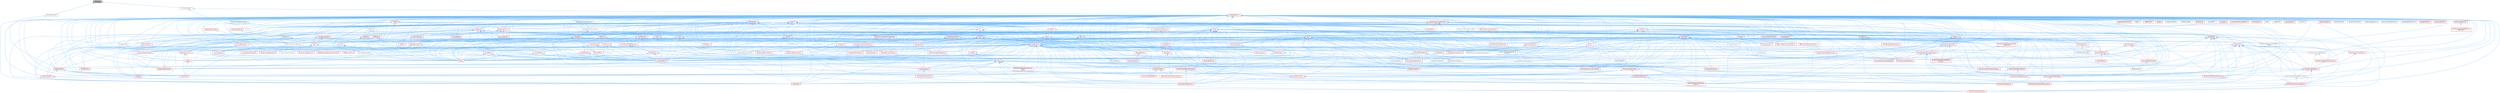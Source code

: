 digraph "IsTString.h"
{
 // INTERACTIVE_SVG=YES
 // LATEX_PDF_SIZE
  bgcolor="transparent";
  edge [fontname=Helvetica,fontsize=10,labelfontname=Helvetica,labelfontsize=10];
  node [fontname=Helvetica,fontsize=10,shape=box,height=0.2,width=0.4];
  Node1 [id="Node000001",label="IsTString.h",height=0.2,width=0.4,color="gray40", fillcolor="grey60", style="filled", fontcolor="black",tooltip=" "];
  Node1 -> Node2 [id="edge1_Node000001_Node000002",dir="back",color="steelblue1",style="solid",tooltip=" "];
  Node2 [id="Node000002",label="FormatStringSan.h",height=0.2,width=0.4,color="grey40", fillcolor="white", style="filled",URL="$d3/d8b/FormatStringSan_8h.html",tooltip=" "];
  Node2 -> Node3 [id="edge2_Node000002_Node000003",dir="back",color="steelblue1",style="solid",tooltip=" "];
  Node3 [id="Node000003",label="AssertionMacros.h",height=0.2,width=0.4,color="red", fillcolor="#FFF0F0", style="filled",URL="$d0/dfa/AssertionMacros_8h.html",tooltip=" "];
  Node3 -> Node4 [id="edge3_Node000003_Node000004",dir="back",color="steelblue1",style="solid",tooltip=" "];
  Node4 [id="Node000004",label="AllocatorFixedSizeFreeList.h",height=0.2,width=0.4,color="grey40", fillcolor="white", style="filled",URL="$dd/d0d/AllocatorFixedSizeFreeList_8h.html",tooltip=" "];
  Node3 -> Node5 [id="edge4_Node000003_Node000005",dir="back",color="steelblue1",style="solid",tooltip=" "];
  Node5 [id="Node000005",label="AnalysisSession.h",height=0.2,width=0.4,color="red", fillcolor="#FFF0F0", style="filled",URL="$d2/dff/AnalysisSession_8h.html",tooltip=" "];
  Node3 -> Node33 [id="edge5_Node000003_Node000033",dir="back",color="steelblue1",style="solid",tooltip=" "];
  Node33 [id="Node000033",label="AnimStateAliasNode.h",height=0.2,width=0.4,color="grey40", fillcolor="white", style="filled",URL="$d1/dd2/AnimStateAliasNode_8h.html",tooltip=" "];
  Node3 -> Node34 [id="edge6_Node000003_Node000034",dir="back",color="steelblue1",style="solid",tooltip=" "];
  Node34 [id="Node000034",label="ApplePlatformString.h",height=0.2,width=0.4,color="red", fillcolor="#FFF0F0", style="filled",URL="$d9/d41/ApplePlatformString_8h.html",tooltip=" "];
  Node3 -> Node37 [id="edge7_Node000003_Node000037",dir="back",color="steelblue1",style="solid",tooltip=" "];
  Node37 [id="Node000037",label="Archive.h",height=0.2,width=0.4,color="red", fillcolor="#FFF0F0", style="filled",URL="$d7/d3b/Archive_8h.html",tooltip=" "];
  Node37 -> Node40 [id="edge8_Node000037_Node000040",dir="back",color="steelblue1",style="solid",tooltip=" "];
  Node40 [id="Node000040",label="ArchiveMD5.h",height=0.2,width=0.4,color="red", fillcolor="#FFF0F0", style="filled",URL="$d8/d7f/ArchiveMD5_8h.html",tooltip=" "];
  Node37 -> Node8302 [id="edge9_Node000037_Node008302",dir="back",color="steelblue1",style="solid",tooltip=" "];
  Node8302 [id="Node008302",label="Array.h",height=0.2,width=0.4,color="red", fillcolor="#FFF0F0", style="filled",URL="$df/dd0/Array_8h.html",tooltip=" "];
  Node8302 -> Node8307 [id="edge10_Node008302_Node008307",dir="back",color="steelblue1",style="solid",tooltip=" "];
  Node8307 [id="Node008307",label="ArrayView.h",height=0.2,width=0.4,color="red", fillcolor="#FFF0F0", style="filled",URL="$d7/df4/ArrayView_8h.html",tooltip=" "];
  Node8307 -> Node960 [id="edge11_Node008307_Node000960",dir="back",color="steelblue1",style="solid",tooltip=" "];
  Node960 [id="Node000960",label="AssetData.h",height=0.2,width=0.4,color="red", fillcolor="#FFF0F0", style="filled",URL="$d9/d19/AssetData_8h.html",tooltip=" "];
  Node8307 -> Node5359 [id="edge12_Node008307_Node005359",dir="back",color="steelblue1",style="solid",tooltip=" "];
  Node5359 [id="Node005359",label="AsyncLoading2.h",height=0.2,width=0.4,color="red", fillcolor="#FFF0F0", style="filled",URL="$dd/db7/AsyncLoading2_8h.html",tooltip=" "];
  Node8307 -> Node1655 [id="edge13_Node008307_Node001655",dir="back",color="steelblue1",style="solid",tooltip=" "];
  Node1655 [id="Node001655",label="AttributesRuntime.h",height=0.2,width=0.4,color="red", fillcolor="#FFF0F0", style="filled",URL="$dc/dc1/AttributesRuntime_8h.html",tooltip=" "];
  Node8307 -> Node5796 [id="edge14_Node008307_Node005796",dir="back",color="steelblue1",style="solid",tooltip=" "];
  Node5796 [id="Node005796",label="ConvexHull2.h",height=0.2,width=0.4,color="grey40", fillcolor="white", style="filled",URL="$df/dc5/ConvexHull2_8h.html",tooltip=" "];
  Node8307 -> Node55 [id="edge15_Node008307_Node000055",dir="back",color="steelblue1",style="solid",tooltip=" "];
  Node55 [id="Node000055",label="Core.h",height=0.2,width=0.4,color="red", fillcolor="#FFF0F0", style="filled",URL="$d6/dd7/Core_8h.html",tooltip=" "];
  Node8307 -> Node64 [id="edge16_Node008307_Node000064",dir="back",color="steelblue1",style="solid",tooltip=" "];
  Node64 [id="Node000064",label="CoreSharedPCH.h",height=0.2,width=0.4,color="red", fillcolor="#FFF0F0", style="filled",URL="$d8/de5/CoreSharedPCH_8h.html",tooltip=" "];
  Node8307 -> Node3207 [id="edge17_Node008307_Node003207",dir="back",color="steelblue1",style="solid",tooltip=" "];
  Node3207 [id="Node003207",label="CurveEditor.h",height=0.2,width=0.4,color="red", fillcolor="#FFF0F0", style="filled",URL="$d1/d27/CurveEditor_8h.html",tooltip=" "];
  Node8307 -> Node5992 [id="edge18_Node008307_Node005992",dir="back",color="steelblue1",style="solid",tooltip=" "];
  Node5992 [id="Node005992",label="DynamicMesh3.h",height=0.2,width=0.4,color="red", fillcolor="#FFF0F0", style="filled",URL="$d5/d34/DynamicMesh3_8h.html",tooltip=" "];
  Node5992 -> Node5793 [id="edge19_Node005992_Node005793",dir="back",color="steelblue1",style="solid",tooltip=" "];
  Node5793 [id="Node005793",label="ConvexDecomposition3.h",height=0.2,width=0.4,color="red", fillcolor="#FFF0F0", style="filled",URL="$d4/d2b/ConvexDecomposition3_8h.html",tooltip=" "];
  Node5992 -> Node6005 [id="edge20_Node005992_Node006005",dir="back",color="steelblue1",style="solid",tooltip=" "];
  Node6005 [id="Node006005",label="DynamicMeshOverlay.h",height=0.2,width=0.4,color="red", fillcolor="#FFF0F0", style="filled",URL="$de/d26/DynamicMeshOverlay_8h.html",tooltip=" "];
  Node6005 -> Node6006 [id="edge21_Node006005_Node006006",dir="back",color="steelblue1",style="solid",tooltip=" "];
  Node6006 [id="Node006006",label="MeshIndexUtil.h",height=0.2,width=0.4,color="grey40", fillcolor="white", style="filled",URL="$db/d70/MeshIndexUtil_8h.html",tooltip=" "];
  Node5992 -> Node6006 [id="edge22_Node005992_Node006006",dir="back",color="steelblue1",style="solid",tooltip=" "];
  Node5992 -> Node273 [id="edge23_Node005992_Node000273",dir="back",color="steelblue1",style="solid",tooltip=" "];
  Node273 [id="Node000273",label="MeshTangents.h",height=0.2,width=0.4,color="red", fillcolor="#FFF0F0", style="filled",URL="$d3/d56/MeshTangents_8h.html",tooltip=" "];
  Node8307 -> Node6005 [id="edge24_Node008307_Node006005",dir="back",color="steelblue1",style="solid",tooltip=" "];
  Node8307 -> Node1171 [id="edge25_Node008307_Node001171",dir="back",color="steelblue1",style="solid",tooltip=" "];
  Node1171 [id="Node001171",label="EdGraphSchema_K2_Actions.h",height=0.2,width=0.4,color="red", fillcolor="#FFF0F0", style="filled",URL="$d8/d9c/EdGraphSchema__K2__Actions_8h.html",tooltip=" "];
  Node8307 -> Node6167 [id="edge26_Node008307_Node006167",dir="back",color="steelblue1",style="solid",tooltip=" "];
  Node6167 [id="Node006167",label="FindReferencersArchive.h",height=0.2,width=0.4,color="red", fillcolor="#FFF0F0", style="filled",URL="$d5/d8f/FindReferencersArchive_8h.html",tooltip=" "];
  Node8307 -> Node6300 [id="edge27_Node008307_Node006300",dir="back",color="steelblue1",style="solid",tooltip=" "];
  Node6300 [id="Node006300",label="GenericOctree.h",height=0.2,width=0.4,color="red", fillcolor="#FFF0F0", style="filled",URL="$de/de6/GenericOctree_8h.html",tooltip=" "];
  Node8307 -> Node8111 [id="edge28_Node008307_Node008111",dir="back",color="steelblue1",style="solid",tooltip=" "];
  Node8111 [id="Node008111",label="GraphConvert.h",height=0.2,width=0.4,color="grey40", fillcolor="white", style="filled",URL="$d8/d11/GraphConvert_8h.html",tooltip=" "];
  Node8307 -> Node8113 [id="edge29_Node008307_Node008113",dir="back",color="steelblue1",style="solid",tooltip=" "];
  Node8113 [id="Node008113",label="Histogram.h",height=0.2,width=0.4,color="red", fillcolor="#FFF0F0", style="filled",URL="$d7/db2/Histogram_8h.html",tooltip=" "];
  Node8113 -> Node64 [id="edge30_Node008113_Node000064",dir="back",color="steelblue1",style="solid",tooltip=" "];
  Node8307 -> Node5344 [id="edge31_Node008307_Node005344",dir="back",color="steelblue1",style="solid",tooltip=" "];
  Node5344 [id="Node005344",label="IPlatformFileManagedStorage\lWrapper.h",height=0.2,width=0.4,color="grey40", fillcolor="white", style="filled",URL="$db/d2e/IPlatformFileManagedStorageWrapper_8h.html",tooltip=" "];
  Node8307 -> Node6425 [id="edge32_Node008307_Node006425",dir="back",color="steelblue1",style="solid",tooltip=" "];
  Node6425 [id="Node006425",label="IoDispatcher.h",height=0.2,width=0.4,color="red", fillcolor="#FFF0F0", style="filled",URL="$d8/d3c/IoDispatcher_8h.html",tooltip=" "];
  Node8307 -> Node5056 [id="edge33_Node008307_Node005056",dir="back",color="steelblue1",style="solid",tooltip=" "];
  Node5056 [id="Node005056",label="Linker.h",height=0.2,width=0.4,color="red", fillcolor="#FFF0F0", style="filled",URL="$d8/d3d/Linker_8h.html",tooltip=" "];
  Node5056 -> Node3019 [id="edge34_Node005056_Node003019",dir="back",color="steelblue1",style="solid",tooltip=" "];
  Node3019 [id="Node003019",label="LinkerLoad.h",height=0.2,width=0.4,color="red", fillcolor="#FFF0F0", style="filled",URL="$d7/def/LinkerLoad_8h.html",tooltip=" "];
  Node8307 -> Node6688 [id="edge35_Node008307_Node006688",dir="back",color="steelblue1",style="solid",tooltip=" "];
  Node6688 [id="Node006688",label="MappedName.h",height=0.2,width=0.4,color="red", fillcolor="#FFF0F0", style="filled",URL="$db/d96/MappedName_8h.html",tooltip=" "];
  Node6688 -> Node5359 [id="edge36_Node006688_Node005359",dir="back",color="steelblue1",style="solid",tooltip=" "];
  Node8307 -> Node5550 [id="edge37_Node008307_Node005550",dir="back",color="steelblue1",style="solid",tooltip=" "];
  Node5550 [id="Node005550",label="MarchingCubes.h",height=0.2,width=0.4,color="red", fillcolor="#FFF0F0", style="filled",URL="$d8/d16/MarchingCubes_8h.html",tooltip=" "];
  Node8307 -> Node5491 [id="edge38_Node008307_Node005491",dir="back",color="steelblue1",style="solid",tooltip=" "];
  Node5491 [id="Node005491",label="MeshAttributeArray.h",height=0.2,width=0.4,color="red", fillcolor="#FFF0F0", style="filled",URL="$dd/dcf/MeshAttributeArray_8h.html",tooltip=" "];
  Node5491 -> Node5500 [id="edge39_Node005491_Node005500",dir="back",color="steelblue1",style="solid",tooltip=" "];
  Node5500 [id="Node005500",label="MeshDescription.h",height=0.2,width=0.4,color="red", fillcolor="#FFF0F0", style="filled",URL="$d5/d91/MeshDescription_8h.html",tooltip=" "];
  Node5491 -> Node5509 [id="edge40_Node005491_Node005509",dir="back",color="steelblue1",style="solid",tooltip=" "];
  Node5509 [id="Node005509",label="MeshElementContainer.h",height=0.2,width=0.4,color="grey40", fillcolor="white", style="filled",URL="$d1/dfa/MeshElementContainer_8h.html",tooltip=" "];
  Node5509 -> Node5500 [id="edge41_Node005509_Node005500",dir="back",color="steelblue1",style="solid",tooltip=" "];
  Node5491 -> Node5510 [id="edge42_Node005491_Node005510",dir="back",color="steelblue1",style="solid",tooltip=" "];
  Node5510 [id="Node005510",label="MeshElementIndexer.h",height=0.2,width=0.4,color="grey40", fillcolor="white", style="filled",URL="$db/d4c/MeshElementIndexer_8h.html",tooltip=" "];
  Node5510 -> Node5500 [id="edge43_Node005510_Node005500",dir="back",color="steelblue1",style="solid",tooltip=" "];
  Node8307 -> Node5500 [id="edge44_Node008307_Node005500",dir="back",color="steelblue1",style="solid",tooltip=" "];
  Node8307 -> Node5510 [id="edge45_Node008307_Node005510",dir="back",color="steelblue1",style="solid",tooltip=" "];
  Node8307 -> Node3669 [id="edge46_Node008307_Node003669",dir="back",color="steelblue1",style="solid",tooltip=" "];
  Node3669 [id="Node003669",label="MovieSceneActorReference\lSection.h",height=0.2,width=0.4,color="red", fillcolor="#FFF0F0", style="filled",URL="$de/d12/MovieSceneActorReferenceSection_8h.html",tooltip=" "];
  Node8307 -> Node4940 [id="edge47_Node008307_Node004940",dir="back",color="steelblue1",style="solid",tooltip=" "];
  Node4940 [id="Node004940",label="MovieSceneChannelData.h",height=0.2,width=0.4,color="red", fillcolor="#FFF0F0", style="filled",URL="$d1/da4/MovieSceneChannelData_8h.html",tooltip=" "];
  Node4940 -> Node3669 [id="edge48_Node004940_Node003669",dir="back",color="steelblue1",style="solid",tooltip=" "];
  Node4940 -> Node3688 [id="edge49_Node004940_Node003688",dir="back",color="steelblue1",style="solid",tooltip=" "];
  Node3688 [id="Node003688",label="MovieSceneIntegerChannel.h",height=0.2,width=0.4,color="red", fillcolor="#FFF0F0", style="filled",URL="$de/d6a/MovieSceneIntegerChannel_8h.html",tooltip=" "];
  Node8307 -> Node3664 [id="edge50_Node008307_Node003664",dir="back",color="steelblue1",style="solid",tooltip=" "];
  Node3664 [id="Node003664",label="MovieSceneChannelProxy.h",height=0.2,width=0.4,color="red", fillcolor="#FFF0F0", style="filled",URL="$d8/dea/MovieSceneChannelProxy_8h.html",tooltip=" "];
  Node8307 -> Node7490 [id="edge51_Node008307_Node007490",dir="back",color="steelblue1",style="solid",tooltip=" "];
  Node7490 [id="Node007490",label="MovieSceneEntityFactory.h",height=0.2,width=0.4,color="red", fillcolor="#FFF0F0", style="filled",URL="$d1/ddb/MovieSceneEntityFactory_8h.html",tooltip=" "];
  Node8307 -> Node3738 [id="edge52_Node008307_Node003738",dir="back",color="steelblue1",style="solid",tooltip=" "];
  Node3738 [id="Node003738",label="MovieSceneEntityManager.h",height=0.2,width=0.4,color="red", fillcolor="#FFF0F0", style="filled",URL="$d5/d5b/MovieSceneEntityManager_8h.html",tooltip=" "];
  Node3738 -> Node3739 [id="edge53_Node003738_Node003739",dir="back",color="steelblue1",style="solid",tooltip=" "];
  Node3739 [id="Node003739",label="MovieSceneComponentAccessors.h",height=0.2,width=0.4,color="red", fillcolor="#FFF0F0", style="filled",URL="$db/d67/MovieSceneComponentAccessors_8h.html",tooltip=" "];
  Node8307 -> Node3894 [id="edge54_Node008307_Node003894",dir="back",color="steelblue1",style="solid",tooltip=" "];
  Node3894 [id="Node003894",label="MovieSceneEntitySystemGraphs.h",height=0.2,width=0.4,color="red", fillcolor="#FFF0F0", style="filled",URL="$dd/ded/MovieSceneEntitySystemGraphs_8h.html",tooltip=" "];
  Node8307 -> Node7485 [id="edge55_Node008307_Node007485",dir="back",color="steelblue1",style="solid",tooltip=" "];
  Node7485 [id="Node007485",label="MovieSceneEntitySystemTypes.h",height=0.2,width=0.4,color="red", fillcolor="#FFF0F0", style="filled",URL="$da/d32/MovieSceneEntitySystemTypes_8h.html",tooltip=" "];
  Node7485 -> Node3739 [id="edge56_Node007485_Node003739",dir="back",color="steelblue1",style="solid",tooltip=" "];
  Node7485 -> Node7490 [id="edge57_Node007485_Node007490",dir="back",color="steelblue1",style="solid",tooltip=" "];
  Node7485 -> Node3738 [id="edge58_Node007485_Node003738",dir="back",color="steelblue1",style="solid",tooltip=" "];
  Node7485 -> Node3894 [id="edge59_Node007485_Node003894",dir="back",color="steelblue1",style="solid",tooltip=" "];
  Node7485 -> Node2717 [id="edge60_Node007485_Node002717",dir="back",color="steelblue1",style="solid",tooltip=" "];
  Node2717 [id="Node002717",label="MovieScenePreAnimatedState\lStorage.h",height=0.2,width=0.4,color="red", fillcolor="#FFF0F0", style="filled",URL="$db/d56/MovieScenePreAnimatedStateStorage_8h.html",tooltip=" "];
  Node7485 -> Node3745 [id="edge61_Node007485_Node003745",dir="back",color="steelblue1",style="solid",tooltip=" "];
  Node3745 [id="Node003745",label="MovieScenePropertyRegistry.h",height=0.2,width=0.4,color="red", fillcolor="#FFF0F0", style="filled",URL="$da/d00/MovieScenePropertyRegistry_8h.html",tooltip=" "];
  Node8307 -> Node7870 [id="edge62_Node008307_Node007870",dir="back",color="steelblue1",style="solid",tooltip=" "];
  Node7870 [id="Node007870",label="MovieSceneEvaluationTree.h",height=0.2,width=0.4,color="red", fillcolor="#FFF0F0", style="filled",URL="$d6/d33/MovieSceneEvaluationTree_8h.html",tooltip=" "];
  Node8307 -> Node3698 [id="edge63_Node008307_Node003698",dir="back",color="steelblue1",style="solid",tooltip=" "];
  Node3698 [id="Node003698",label="MovieSceneInitialValueCache.h",height=0.2,width=0.4,color="red", fillcolor="#FFF0F0", style="filled",URL="$d4/d7f/MovieSceneInitialValueCache_8h.html",tooltip=" "];
  Node8307 -> Node3688 [id="edge64_Node008307_Node003688",dir="back",color="steelblue1",style="solid",tooltip=" "];
  Node8307 -> Node4954 [id="edge65_Node008307_Node004954",dir="back",color="steelblue1",style="solid",tooltip=" "];
  Node4954 [id="Node004954",label="MovieSceneObjectBindingID.h",height=0.2,width=0.4,color="red", fillcolor="#FFF0F0", style="filled",URL="$db/d1f/MovieSceneObjectBindingID_8h.html",tooltip=" "];
  Node4954 -> Node3669 [id="edge66_Node004954_Node003669",dir="back",color="steelblue1",style="solid",tooltip=" "];
  Node4954 -> Node3791 [id="edge67_Node004954_Node003791",dir="back",color="steelblue1",style="solid",tooltip=" "];
  Node3791 [id="Node003791",label="MovieSceneSequence.h",height=0.2,width=0.4,color="red", fillcolor="#FFF0F0", style="filled",URL="$d6/dca/MovieSceneSequence_8h.html",tooltip=" "];
  Node8307 -> Node3745 [id="edge68_Node008307_Node003745",dir="back",color="steelblue1",style="solid",tooltip=" "];
  Node8307 -> Node3901 [id="edge69_Node008307_Node003901",dir="back",color="steelblue1",style="solid",tooltip=" "];
  Node3901 [id="Node003901",label="MovieSceneSection.h",height=0.2,width=0.4,color="red", fillcolor="#FFF0F0", style="filled",URL="$db/d95/MovieSceneSection_8h.html",tooltip=" "];
  Node3901 -> Node3669 [id="edge70_Node003901_Node003669",dir="back",color="steelblue1",style="solid",tooltip=" "];
  Node3901 -> Node2748 [id="edge71_Node003901_Node002748",dir="back",color="steelblue1",style="solid",tooltip=" "];
  Node2748 [id="Node002748",label="MovieSceneEvalTemplate.h",height=0.2,width=0.4,color="red", fillcolor="#FFF0F0", style="filled",URL="$d2/d6c/MovieSceneEvalTemplate_8h.html",tooltip=" "];
  Node3901 -> Node3791 [id="edge72_Node003901_Node003791",dir="back",color="steelblue1",style="solid",tooltip=" "];
  Node8307 -> Node3771 [id="edge73_Node008307_Node003771",dir="back",color="steelblue1",style="solid",tooltip=" "];
  Node3771 [id="Node003771",label="MovieSceneTrack.h",height=0.2,width=0.4,color="red", fillcolor="#FFF0F0", style="filled",URL="$d6/db2/MovieSceneTrack_8h.html",tooltip=" "];
  Node3771 -> Node3779 [id="edge74_Node003771_Node003779",dir="back",color="steelblue1",style="solid",tooltip=" "];
  Node3779 [id="Node003779",label="MovieSceneClipboard.h",height=0.2,width=0.4,color="red", fillcolor="#FFF0F0", style="filled",URL="$d4/dc7/MovieSceneClipboard_8h.html",tooltip=" "];
  Node3771 -> Node3791 [id="edge75_Node003771_Node003791",dir="back",color="steelblue1",style="solid",tooltip=" "];
  Node8307 -> Node4953 [id="edge76_Node008307_Node004953",dir="back",color="steelblue1",style="solid",tooltip=" "];
  Node4953 [id="Node004953",label="MovieSceneTrackImplementation.h",height=0.2,width=0.4,color="red", fillcolor="#FFF0F0", style="filled",URL="$d8/d4a/MovieSceneTrackImplementation_8h.html",tooltip=" "];
  Node8307 -> Node8190 [id="edge77_Node008307_Node008190",dir="back",color="steelblue1",style="solid",tooltip=" "];
  Node8190 [id="Node008190",label="ObservableArray.h",height=0.2,width=0.4,color="red", fillcolor="#FFF0F0", style="filled",URL="$d6/d8c/ObservableArray_8h.html",tooltip=" "];
  Node8302 -> Node959 [id="edge78_Node008302_Node000959",dir="back",color="steelblue1",style="solid",tooltip=" "];
  Node959 [id="Node000959",label="AssetBundleData.h",height=0.2,width=0.4,color="red", fillcolor="#FFF0F0", style="filled",URL="$df/d47/AssetBundleData_8h.html",tooltip=" "];
  Node959 -> Node960 [id="edge79_Node000959_Node000960",dir="back",color="steelblue1",style="solid",tooltip=" "];
  Node8302 -> Node960 [id="edge80_Node008302_Node000960",dir="back",color="steelblue1",style="solid",tooltip=" "];
  Node8302 -> Node5359 [id="edge81_Node008302_Node005359",dir="back",color="steelblue1",style="solid",tooltip=" "];
  Node8302 -> Node8508 [id="edge82_Node008302_Node008508",dir="back",color="steelblue1",style="solid",tooltip=" "];
  Node8508 [id="Node008508",label="BitReader.h",height=0.2,width=0.4,color="red", fillcolor="#FFF0F0", style="filled",URL="$dd/d8b/BitReader_8h.html",tooltip=" "];
  Node8508 -> Node55 [id="edge83_Node008508_Node000055",dir="back",color="steelblue1",style="solid",tooltip=" "];
  Node8508 -> Node4543 [id="edge84_Node008508_Node004543",dir="back",color="steelblue1",style="solid",tooltip=" "];
  Node4543 [id="Node004543",label="CoreNet.h",height=0.2,width=0.4,color="red", fillcolor="#FFF0F0", style="filled",URL="$da/d1a/CoreNet_8h.html",tooltip=" "];
  Node8508 -> Node64 [id="edge85_Node008508_Node000064",dir="back",color="steelblue1",style="solid",tooltip=" "];
  Node8302 -> Node8510 [id="edge86_Node008302_Node008510",dir="back",color="steelblue1",style="solid",tooltip=" "];
  Node8510 [id="Node008510",label="BitWriter.h",height=0.2,width=0.4,color="red", fillcolor="#FFF0F0", style="filled",URL="$d5/d10/BitWriter_8h.html",tooltip=" "];
  Node8510 -> Node55 [id="edge87_Node008510_Node000055",dir="back",color="steelblue1",style="solid",tooltip=" "];
  Node8510 -> Node4543 [id="edge88_Node008510_Node004543",dir="back",color="steelblue1",style="solid",tooltip=" "];
  Node8510 -> Node64 [id="edge89_Node008510_Node000064",dir="back",color="steelblue1",style="solid",tooltip=" "];
  Node8302 -> Node1886 [id="edge90_Node008302_Node001886",dir="back",color="steelblue1",style="solid",tooltip=" "];
  Node1886 [id="Node001886",label="BlueprintActionFilter.h",height=0.2,width=0.4,color="red", fillcolor="#FFF0F0", style="filled",URL="$d5/d2a/BlueprintActionFilter_8h.html",tooltip=" "];
  Node8302 -> Node1020 [id="edge91_Node008302_Node001020",dir="back",color="steelblue1",style="solid",tooltip=" "];
  Node1020 [id="Node001020",label="BlueprintEditorModes.h",height=0.2,width=0.4,color="red", fillcolor="#FFF0F0", style="filled",URL="$d9/d70/BlueprintEditorModes_8h.html",tooltip=" "];
  Node8302 -> Node7905 [id="edge92_Node008302_Node007905",dir="back",color="steelblue1",style="solid",tooltip=" "];
  Node7905 [id="Node007905",label="Box2D.h",height=0.2,width=0.4,color="red", fillcolor="#FFF0F0", style="filled",URL="$d3/d1c/Box2D_8h.html",tooltip=" "];
  Node7905 -> Node749 [id="edge93_Node007905_Node000749",dir="back",color="steelblue1",style="solid",tooltip=" "];
  Node749 [id="Node000749",label="Class.h",height=0.2,width=0.4,color="red", fillcolor="#FFF0F0", style="filled",URL="$d4/d05/Class_8h.html",tooltip=" "];
  Node749 -> Node959 [id="edge94_Node000749_Node000959",dir="back",color="steelblue1",style="solid",tooltip=" "];
  Node749 -> Node960 [id="edge95_Node000749_Node000960",dir="back",color="steelblue1",style="solid",tooltip=" "];
  Node749 -> Node1655 [id="edge96_Node000749_Node001655",dir="back",color="steelblue1",style="solid",tooltip=" "];
  Node749 -> Node1886 [id="edge97_Node000749_Node001886",dir="back",color="steelblue1",style="solid",tooltip=" "];
  Node749 -> Node4543 [id="edge98_Node000749_Node004543",dir="back",color="steelblue1",style="solid",tooltip=" "];
  Node749 -> Node1171 [id="edge99_Node000749_Node001171",dir="back",color="steelblue1",style="solid",tooltip=" "];
  Node749 -> Node4821 [id="edge100_Node000749_Node004821",dir="back",color="steelblue1",style="solid",tooltip=" "];
  Node4821 [id="Node004821",label="GCObjectInfo.h",height=0.2,width=0.4,color="red", fillcolor="#FFF0F0", style="filled",URL="$d3/d0f/GCObjectInfo_8h.html",tooltip=" "];
  Node749 -> Node347 [id="edge101_Node000749_Node000347",dir="back",color="steelblue1",style="solid",tooltip=" "];
  Node347 [id="Node000347",label="InteractiveTool.h",height=0.2,width=0.4,color="red", fillcolor="#FFF0F0", style="filled",URL="$d5/d55/InteractiveTool_8h.html",tooltip=" "];
  Node347 -> Node355 [id="edge102_Node000347_Node000355",dir="back",color="steelblue1",style="solid",tooltip=" "];
  Node355 [id="Node000355",label="EdModeInteractiveToolsContext.h",height=0.2,width=0.4,color="red", fillcolor="#FFF0F0", style="filled",URL="$d7/da4/EdModeInteractiveToolsContext_8h.html",tooltip=" "];
  Node347 -> Node378 [id="edge103_Node000347_Node000378",dir="back",color="steelblue1",style="solid",tooltip=" "];
  Node378 [id="Node000378",label="InteractiveToolBuilder.h",height=0.2,width=0.4,color="red", fillcolor="#FFF0F0", style="filled",URL="$d1/d03/InteractiveToolBuilder_8h.html",tooltip=" "];
  Node749 -> Node3854 [id="edge104_Node000749_Node003854",dir="back",color="steelblue1",style="solid",tooltip=" "];
  Node3854 [id="Node003854",label="LiveLinkTypes.h",height=0.2,width=0.4,color="red", fillcolor="#FFF0F0", style="filled",URL="$d2/d4c/LiveLinkTypes_8h.html",tooltip=" "];
  Node3854 -> Node3878 [id="edge105_Node003854_Node003878",dir="back",color="steelblue1",style="solid",tooltip=" "];
  Node3878 [id="Node003878",label="LiveLinkFrameTranslator.h",height=0.2,width=0.4,color="red", fillcolor="#FFF0F0", style="filled",URL="$d8/df5/LiveLinkFrameTranslator_8h.html",tooltip=" "];
  Node749 -> Node4945 [id="edge106_Node000749_Node004945",dir="back",color="steelblue1",style="solid",tooltip=" "];
  Node4945 [id="Node004945",label="MovieSceneBlendType.h",height=0.2,width=0.4,color="red", fillcolor="#FFF0F0", style="filled",URL="$d9/d2d/MovieSceneBlendType_8h.html",tooltip=" "];
  Node4945 -> Node2746 [id="edge107_Node004945_Node002746",dir="back",color="steelblue1",style="solid",tooltip=" "];
  Node2746 [id="Node002746",label="MovieSceneBlendingAccumulator.h",height=0.2,width=0.4,color="grey40", fillcolor="white", style="filled",URL="$db/dc1/MovieSceneBlendingAccumulator_8h.html",tooltip=" "];
  Node2746 -> Node2747 [id="edge108_Node002746_Node002747",dir="back",color="steelblue1",style="solid",tooltip=" "];
  Node2747 [id="Node002747",label="MovieSceneExecutionTokens.h",height=0.2,width=0.4,color="red", fillcolor="#FFF0F0", style="filled",URL="$d7/dd2/MovieSceneExecutionTokens_8h.html",tooltip=" "];
  Node2747 -> Node2748 [id="edge109_Node002747_Node002748",dir="back",color="steelblue1",style="solid",tooltip=" "];
  Node4945 -> Node3901 [id="edge110_Node004945_Node003901",dir="back",color="steelblue1",style="solid",tooltip=" "];
  Node4945 -> Node3771 [id="edge111_Node004945_Node003771",dir="back",color="steelblue1",style="solid",tooltip=" "];
  Node749 -> Node4940 [id="edge112_Node000749_Node004940",dir="back",color="steelblue1",style="solid",tooltip=" "];
  Node749 -> Node3894 [id="edge113_Node000749_Node003894",dir="back",color="steelblue1",style="solid",tooltip=" "];
  Node749 -> Node2748 [id="edge114_Node000749_Node002748",dir="back",color="steelblue1",style="solid",tooltip=" "];
  Node749 -> Node3688 [id="edge115_Node000749_Node003688",dir="back",color="steelblue1",style="solid",tooltip=" "];
  Node749 -> Node4954 [id="edge116_Node000749_Node004954",dir="back",color="steelblue1",style="solid",tooltip=" "];
  Node749 -> Node4980 [id="edge117_Node000749_Node004980",dir="back",color="steelblue1",style="solid",tooltip=" "];
  Node4980 [id="Node004980",label="MovieSceneSequenceInstance\lData.h",height=0.2,width=0.4,color="red", fillcolor="#FFF0F0", style="filled",URL="$db/d1e/MovieSceneSequenceInstanceData_8h.html",tooltip=" "];
  Node749 -> Node4953 [id="edge118_Node000749_Node004953",dir="back",color="steelblue1",style="solid",tooltip=" "];
  Node749 -> Node5041 [id="edge119_Node000749_Node005041",dir="back",color="steelblue1",style="solid",tooltip=" "];
  Node5041 [id="Node005041",label="SoftObjectPath.h",height=0.2,width=0.4,color="red", fillcolor="#FFF0F0", style="filled",URL="$d3/dc8/SoftObjectPath_8h.html",tooltip=" "];
  Node5041 -> Node959 [id="edge120_Node005041_Node000959",dir="back",color="steelblue1",style="solid",tooltip=" "];
  Node5041 -> Node960 [id="edge121_Node005041_Node000960",dir="back",color="steelblue1",style="solid",tooltip=" "];
  Node5041 -> Node4543 [id="edge122_Node005041_Node004543",dir="back",color="steelblue1",style="solid",tooltip=" "];
  Node5041 -> Node3019 [id="edge123_Node005041_Node003019",dir="back",color="steelblue1",style="solid",tooltip=" "];
  Node7905 -> Node55 [id="edge124_Node007905_Node000055",dir="back",color="steelblue1",style="solid",tooltip=" "];
  Node7905 -> Node5369 [id="edge125_Node007905_Node005369",dir="back",color="steelblue1",style="solid",tooltip=" "];
  Node5369 [id="Node005369",label="CoreMinimal.h",height=0.2,width=0.4,color="red", fillcolor="#FFF0F0", style="filled",URL="$d7/d67/CoreMinimal_8h.html",tooltip=" "];
  Node5369 -> Node33 [id="edge126_Node005369_Node000033",dir="back",color="steelblue1",style="solid",tooltip=" "];
  Node5369 -> Node40 [id="edge127_Node005369_Node000040",dir="back",color="steelblue1",style="solid",tooltip=" "];
  Node5369 -> Node5359 [id="edge128_Node005369_Node005359",dir="back",color="steelblue1",style="solid",tooltip=" "];
  Node5369 -> Node1886 [id="edge129_Node005369_Node001886",dir="back",color="steelblue1",style="solid",tooltip=" "];
  Node5369 -> Node1020 [id="edge130_Node005369_Node001020",dir="back",color="steelblue1",style="solid",tooltip=" "];
  Node5369 -> Node5588 [id="edge131_Node005369_Node005588",dir="back",color="steelblue1",style="solid",tooltip=" "];
  Node5588 [id="Node005588",label="BulkData.h",height=0.2,width=0.4,color="red", fillcolor="#FFF0F0", style="filled",URL="$d4/d8e/BulkData_8h.html",tooltip=" "];
  Node5588 -> Node5589 [id="edge132_Node005588_Node005589",dir="back",color="steelblue1",style="solid",tooltip=" "];
  Node5589 [id="Node005589",label="BulkDataReader.h",height=0.2,width=0.4,color="grey40", fillcolor="white", style="filled",URL="$d4/d9b/BulkDataReader_8h.html",tooltip=" "];
  Node5588 -> Node5591 [id="edge133_Node005588_Node005591",dir="back",color="steelblue1",style="solid",tooltip=" "];
  Node5591 [id="Node005591",label="BulkDataWriter.h",height=0.2,width=0.4,color="grey40", fillcolor="white", style="filled",URL="$dc/dcb/BulkDataWriter_8h.html",tooltip=" "];
  Node5369 -> Node5793 [id="edge134_Node005369_Node005793",dir="back",color="steelblue1",style="solid",tooltip=" "];
  Node5369 -> Node5796 [id="edge135_Node005369_Node005796",dir="back",color="steelblue1",style="solid",tooltip=" "];
  Node5369 -> Node55 [id="edge136_Node005369_Node000055",dir="back",color="steelblue1",style="solid",tooltip=" "];
  Node5369 -> Node64 [id="edge137_Node005369_Node000064",dir="back",color="steelblue1",style="solid",tooltip=" "];
  Node5369 -> Node5981 [id="edge138_Node005369_Node005981",dir="back",color="steelblue1",style="solid",tooltip=" "];
  Node5981 [id="Node005981",label="DynamicRenderScaling.h",height=0.2,width=0.4,color="red", fillcolor="#FFF0F0", style="filled",URL="$df/d37/DynamicRenderScaling_8h.html",tooltip=" "];
  Node5369 -> Node6090 [id="edge139_Node005369_Node006090",dir="back",color="steelblue1",style="solid",tooltip=" "];
  Node6090 [id="Node006090",label="DynamicallyTypedValue.h",height=0.2,width=0.4,color="red", fillcolor="#FFF0F0", style="filled",URL="$db/d80/DynamicallyTypedValue_8h.html",tooltip=" "];
  Node5369 -> Node1171 [id="edge140_Node005369_Node001171",dir="back",color="steelblue1",style="solid",tooltip=" "];
  Node5369 -> Node6167 [id="edge141_Node005369_Node006167",dir="back",color="steelblue1",style="solid",tooltip=" "];
  Node5369 -> Node6173 [id="edge142_Node005369_Node006173",dir="back",color="steelblue1",style="solid",tooltip=" "];
  Node6173 [id="Node006173",label="FleshCollectionUtility.h",height=0.2,width=0.4,color="grey40", fillcolor="white", style="filled",URL="$d4/d53/FleshCollectionUtility_8h.html",tooltip=" "];
  Node5369 -> Node6300 [id="edge143_Node005369_Node006300",dir="back",color="steelblue1",style="solid",tooltip=" "];
  Node5369 -> Node316 [id="edge144_Node005369_Node000316",dir="back",color="steelblue1",style="solid",tooltip=" "];
  Node316 [id="Node000316",label="GlobalShader.h",height=0.2,width=0.4,color="red", fillcolor="#FFF0F0", style="filled",URL="$db/de3/GlobalShader_8h.html",tooltip=" "];
  Node316 -> Node313 [id="edge145_Node000316_Node000313",dir="back",color="steelblue1",style="solid",tooltip=" "];
  Node313 [id="Node000313",label="CopyTextureShaders.h",height=0.2,width=0.4,color="grey40", fillcolor="white", style="filled",URL="$dc/d7f/CopyTextureShaders_8h.html",tooltip=" "];
  Node316 -> Node323 [id="edge146_Node000316_Node000323",dir="back",color="steelblue1",style="solid",tooltip=" "];
  Node323 [id="Node000323",label="OneColorShader.h",height=0.2,width=0.4,color="grey40", fillcolor="white", style="filled",URL="$dc/d2c/OneColorShader_8h.html",tooltip=" "];
  Node5369 -> Node6371 [id="edge147_Node005369_Node006371",dir="back",color="steelblue1",style="solid",tooltip=" "];
  Node6371 [id="Node006371",label="HazardPointer.h",height=0.2,width=0.4,color="red", fillcolor="#FFF0F0", style="filled",URL="$d5/d08/HazardPointer_8h.html",tooltip=" "];
  Node5369 -> Node69 [id="edge148_Node005369_Node000069",dir="back",color="steelblue1",style="solid",tooltip=" "];
  Node69 [id="Node000069",label="HierarchicalLogArchive.h",height=0.2,width=0.4,color="red", fillcolor="#FFF0F0", style="filled",URL="$df/d85/HierarchicalLogArchive_8h.html",tooltip=" "];
  Node5369 -> Node1351 [id="edge149_Node005369_Node001351",dir="back",color="steelblue1",style="solid",tooltip=" "];
  Node1351 [id="Node001351",label="ImaginaryBlueprintData.h",height=0.2,width=0.4,color="grey40", fillcolor="white", style="filled",URL="$d9/d16/ImaginaryBlueprintData_8h.html",tooltip=" "];
  Node5369 -> Node4866 [id="edge150_Node005369_Node004866",dir="back",color="steelblue1",style="solid",tooltip=" "];
  Node4866 [id="Node004866",label="InputState.h",height=0.2,width=0.4,color="red", fillcolor="#FFF0F0", style="filled",URL="$d7/dfa/InputState_8h.html",tooltip=" "];
  Node4866 -> Node355 [id="edge151_Node004866_Node000355",dir="back",color="steelblue1",style="solid",tooltip=" "];
  Node5369 -> Node347 [id="edge152_Node005369_Node000347",dir="back",color="steelblue1",style="solid",tooltip=" "];
  Node5369 -> Node378 [id="edge153_Node005369_Node000378",dir="back",color="steelblue1",style="solid",tooltip=" "];
  Node5369 -> Node1054 [id="edge154_Node005369_Node001054",dir="back",color="steelblue1",style="solid",tooltip=" "];
  Node1054 [id="Node001054",label="K2Node_AddComponent.h",height=0.2,width=0.4,color="red", fillcolor="#FFF0F0", style="filled",URL="$d9/dc9/K2Node__AddComponent_8h.html",tooltip=" "];
  Node5369 -> Node1839 [id="edge155_Node005369_Node001839",dir="back",color="steelblue1",style="solid",tooltip=" "];
  Node1839 [id="Node001839",label="K2Node_MakeContainer.h",height=0.2,width=0.4,color="red", fillcolor="#FFF0F0", style="filled",URL="$d8/de7/K2Node__MakeContainer_8h.html",tooltip=" "];
  Node5369 -> Node1851 [id="edge156_Node005369_Node001851",dir="back",color="steelblue1",style="solid",tooltip=" "];
  Node1851 [id="Node001851",label="K2Node_Switch.h",height=0.2,width=0.4,color="red", fillcolor="#FFF0F0", style="filled",URL="$dc/d1a/K2Node__Switch_8h.html",tooltip=" "];
  Node5369 -> Node5056 [id="edge157_Node005369_Node005056",dir="back",color="steelblue1",style="solid",tooltip=" "];
  Node5369 -> Node3019 [id="edge158_Node005369_Node003019",dir="back",color="steelblue1",style="solid",tooltip=" "];
  Node5369 -> Node3878 [id="edge159_Node005369_Node003878",dir="back",color="steelblue1",style="solid",tooltip=" "];
  Node5369 -> Node6668 [id="edge160_Node005369_Node006668",dir="back",color="steelblue1",style="solid",tooltip=" "];
  Node6668 [id="Node006668",label="LiveLinkSourceFactory.h",height=0.2,width=0.4,color="red", fillcolor="#FFF0F0", style="filled",URL="$d2/d7f/LiveLinkSourceFactory_8h.html",tooltip=" "];
  Node5369 -> Node3854 [id="edge161_Node005369_Node003854",dir="back",color="steelblue1",style="solid",tooltip=" "];
  Node5369 -> Node6688 [id="edge162_Node005369_Node006688",dir="back",color="steelblue1",style="solid",tooltip=" "];
  Node5369 -> Node5491 [id="edge163_Node005369_Node005491",dir="back",color="steelblue1",style="solid",tooltip=" "];
  Node5369 -> Node5509 [id="edge164_Node005369_Node005509",dir="back",color="steelblue1",style="solid",tooltip=" "];
  Node5369 -> Node5510 [id="edge165_Node005369_Node005510",dir="back",color="steelblue1",style="solid",tooltip=" "];
  Node5369 -> Node3669 [id="edge166_Node005369_Node003669",dir="back",color="steelblue1",style="solid",tooltip=" "];
  Node5369 -> Node4945 [id="edge167_Node005369_Node004945",dir="back",color="steelblue1",style="solid",tooltip=" "];
  Node5369 -> Node3779 [id="edge168_Node005369_Node003779",dir="back",color="steelblue1",style="solid",tooltip=" "];
  Node5369 -> Node2748 [id="edge169_Node005369_Node002748",dir="back",color="steelblue1",style="solid",tooltip=" "];
  Node5369 -> Node2747 [id="edge170_Node005369_Node002747",dir="back",color="steelblue1",style="solid",tooltip=" "];
  Node5369 -> Node4954 [id="edge171_Node005369_Node004954",dir="back",color="steelblue1",style="solid",tooltip=" "];
  Node5369 -> Node6857 [id="edge172_Node005369_Node006857",dir="back",color="steelblue1",style="solid",tooltip=" "];
  Node6857 [id="Node006857",label="MovieScenePlayback.h",height=0.2,width=0.4,color="red", fillcolor="#FFF0F0", style="filled",URL="$dc/d44/MovieScenePlayback_8h.html",tooltip=" "];
  Node6857 -> Node2746 [id="edge173_Node006857_Node002746",dir="back",color="steelblue1",style="solid",tooltip=" "];
  Node6857 -> Node3738 [id="edge174_Node006857_Node003738",dir="back",color="steelblue1",style="solid",tooltip=" "];
  Node6857 -> Node2748 [id="edge175_Node006857_Node002748",dir="back",color="steelblue1",style="solid",tooltip=" "];
  Node6857 -> Node2747 [id="edge176_Node006857_Node002747",dir="back",color="steelblue1",style="solid",tooltip=" "];
  Node6857 -> Node4953 [id="edge177_Node006857_Node004953",dir="back",color="steelblue1",style="solid",tooltip=" "];
  Node5369 -> Node3901 [id="edge178_Node005369_Node003901",dir="back",color="steelblue1",style="solid",tooltip=" "];
  Node5369 -> Node3791 [id="edge179_Node005369_Node003791",dir="back",color="steelblue1",style="solid",tooltip=" "];
  Node5369 -> Node4980 [id="edge180_Node005369_Node004980",dir="back",color="steelblue1",style="solid",tooltip=" "];
  Node5369 -> Node4962 [id="edge181_Node005369_Node004962",dir="back",color="steelblue1",style="solid",tooltip=" "];
  Node4962 [id="Node004962",label="MovieSceneSpawnRegister.h",height=0.2,width=0.4,color="red", fillcolor="#FFF0F0", style="filled",URL="$d4/da4/MovieSceneSpawnRegister_8h.html",tooltip=" "];
  Node5369 -> Node6866 [id="edge182_Node005369_Node006866",dir="back",color="steelblue1",style="solid",tooltip=" "];
  Node6866 [id="Node006866",label="MovieSceneTimeWarping.h",height=0.2,width=0.4,color="grey40", fillcolor="white", style="filled",URL="$d1/dcf/MovieSceneTimeWarping_8h.html",tooltip=" "];
  Node6866 -> Node6857 [id="edge183_Node006866_Node006857",dir="back",color="steelblue1",style="solid",tooltip=" "];
  Node6866 -> Node6865 [id="edge184_Node006866_Node006865",dir="back",color="steelblue1",style="solid",tooltip=" "];
  Node6865 [id="Node006865",label="MovieSceneSequenceTransform.h",height=0.2,width=0.4,color="red", fillcolor="#FFF0F0", style="filled",URL="$db/d46/MovieSceneSequenceTransform_8h.html",tooltip=" "];
  Node6865 -> Node6857 [id="edge185_Node006865_Node006857",dir="back",color="steelblue1",style="solid",tooltip=" "];
  Node5369 -> Node3771 [id="edge186_Node005369_Node003771",dir="back",color="steelblue1",style="solid",tooltip=" "];
  Node5369 -> Node4953 [id="edge187_Node005369_Node004953",dir="back",color="steelblue1",style="solid",tooltip=" "];
  Node5369 -> Node6888 [id="edge188_Node005369_Node006888",dir="back",color="steelblue1",style="solid",tooltip=" "];
  Node6888 [id="Node006888",label="NodeDependingOnEnumInterface.h",height=0.2,width=0.4,color="red", fillcolor="#FFF0F0", style="filled",URL="$db/da2/NodeDependingOnEnumInterface_8h.html",tooltip=" "];
  Node5369 -> Node6903 [id="edge189_Node005369_Node006903",dir="back",color="steelblue1",style="solid",tooltip=" "];
  Node6903 [id="Node006903",label="ObjectMemoryAnalyzer.h",height=0.2,width=0.4,color="red", fillcolor="#FFF0F0", style="filled",URL="$d7/d08/ObjectMemoryAnalyzer_8h.html",tooltip=" "];
  Node5369 -> Node5358 [id="edge190_Node005369_Node005358",dir="back",color="steelblue1",style="solid",tooltip=" "];
  Node5358 [id="Node005358",label="ObjectResource.h",height=0.2,width=0.4,color="red", fillcolor="#FFF0F0", style="filled",URL="$d5/d42/ObjectResource_8h.html",tooltip=" "];
  Node5358 -> Node5359 [id="edge191_Node005358_Node005359",dir="back",color="steelblue1",style="solid",tooltip=" "];
  Node5358 -> Node5056 [id="edge192_Node005358_Node005056",dir="back",color="steelblue1",style="solid",tooltip=" "];
  Node5358 -> Node3019 [id="edge193_Node005358_Node003019",dir="back",color="steelblue1",style="solid",tooltip=" "];
  Node5369 -> Node323 [id="edge194_Node005369_Node000323",dir="back",color="steelblue1",style="solid",tooltip=" "];
  Node7905 -> Node64 [id="edge195_Node007905_Node000064",dir="back",color="steelblue1",style="solid",tooltip=" "];
  Node8302 -> Node5588 [id="edge196_Node008302_Node005588",dir="back",color="steelblue1",style="solid",tooltip=" "];
  Node8302 -> Node8512 [id="edge197_Node008302_Node008512",dir="back",color="steelblue1",style="solid",tooltip=" "];
  Node8512 [id="Node008512",label="Change.h",height=0.2,width=0.4,color="red", fillcolor="#FFF0F0", style="filled",URL="$d2/d78/Change_8h.html",tooltip=" "];
  Node8302 -> Node8514 [id="edge198_Node008302_Node008514",dir="back",color="steelblue1",style="solid",tooltip=" "];
  Node8514 [id="Node008514",label="CircularBuffer.h",height=0.2,width=0.4,color="red", fillcolor="#FFF0F0", style="filled",URL="$de/dc4/CircularBuffer_8h.html",tooltip=" "];
  Node8514 -> Node55 [id="edge199_Node008514_Node000055",dir="back",color="steelblue1",style="solid",tooltip=" "];
  Node8302 -> Node749 [id="edge200_Node008302_Node000749",dir="back",color="steelblue1",style="solid",tooltip=" "];
  Node8302 -> Node6079 [id="edge201_Node008302_Node006079",dir="back",color="steelblue1",style="solid",tooltip=" "];
  Node6079 [id="Node006079",label="ColliderMesh.h",height=0.2,width=0.4,color="red", fillcolor="#FFF0F0", style="filled",URL="$d8/d3c/ColliderMesh_8h.html",tooltip=" "];
  Node8302 -> Node7427 [id="edge202_Node008302_Node007427",dir="back",color="steelblue1",style="solid",tooltip=" "];
  Node7427 [id="Node007427",label="Color.h",height=0.2,width=0.4,color="red", fillcolor="#FFF0F0", style="filled",URL="$dd/dac/Color_8h.html",tooltip=" "];
  Node7427 -> Node7439 [id="edge203_Node007427_Node007439",dir="back",color="steelblue1",style="solid",tooltip=" "];
  Node7439 [id="Node007439",label="ColorSpace.h",height=0.2,width=0.4,color="red", fillcolor="#FFF0F0", style="filled",URL="$de/d18/ColorSpace_8h.html",tooltip=" "];
  Node7427 -> Node55 [id="edge204_Node007427_Node000055",dir="back",color="steelblue1",style="solid",tooltip=" "];
  Node7427 -> Node64 [id="edge205_Node007427_Node000064",dir="back",color="steelblue1",style="solid",tooltip=" "];
  Node7427 -> Node3254 [id="edge206_Node007427_Node003254",dir="back",color="steelblue1",style="solid",tooltip=" "];
  Node3254 [id="Node003254",label="DiffUtils.h",height=0.2,width=0.4,color="red", fillcolor="#FFF0F0", style="filled",URL="$d4/d91/DiffUtils_8h.html",tooltip=" "];
  Node7427 -> Node7456 [id="edge207_Node007427_Node007456",dir="back",color="steelblue1",style="solid",tooltip=" "];
  Node7456 [id="Node007456",label="InterpCurve.h",height=0.2,width=0.4,color="red", fillcolor="#FFF0F0", style="filled",URL="$d2/d1c/InterpCurve_8h.html",tooltip=" "];
  Node7456 -> Node55 [id="edge208_Node007456_Node000055",dir="back",color="steelblue1",style="solid",tooltip=" "];
  Node7456 -> Node64 [id="edge209_Node007456_Node000064",dir="back",color="steelblue1",style="solid",tooltip=" "];
  Node7427 -> Node1851 [id="edge210_Node007427_Node001851",dir="back",color="steelblue1",style="solid",tooltip=" "];
  Node7427 -> Node3771 [id="edge211_Node007427_Node003771",dir="back",color="steelblue1",style="solid",tooltip=" "];
  Node7427 -> Node323 [id="edge212_Node007427_Node000323",dir="back",color="steelblue1",style="solid",tooltip=" "];
  Node8302 -> Node8312 [id="edge213_Node008302_Node008312",dir="back",color="steelblue1",style="solid",tooltip=" "];
  Node8312 [id="Node008312",label="CompactBinaryPackage.h",height=0.2,width=0.4,color="grey40", fillcolor="white", style="filled",URL="$de/d7e/CompactBinaryPackage_8h.html",tooltip=" "];
  Node8302 -> Node5793 [id="edge214_Node008302_Node005793",dir="back",color="steelblue1",style="solid",tooltip=" "];
  Node8302 -> Node5796 [id="edge215_Node008302_Node005796",dir="back",color="steelblue1",style="solid",tooltip=" "];
  Node8302 -> Node55 [id="edge216_Node008302_Node000055",dir="back",color="steelblue1",style="solid",tooltip=" "];
  Node8302 -> Node5369 [id="edge217_Node008302_Node005369",dir="back",color="steelblue1",style="solid",tooltip=" "];
  Node8302 -> Node4543 [id="edge218_Node008302_Node004543",dir="back",color="steelblue1",style="solid",tooltip=" "];
  Node8302 -> Node64 [id="edge219_Node008302_Node000064",dir="back",color="steelblue1",style="solid",tooltip=" "];
  Node8302 -> Node3207 [id="edge220_Node008302_Node003207",dir="back",color="steelblue1",style="solid",tooltip=" "];
  Node8302 -> Node3254 [id="edge221_Node008302_Node003254",dir="back",color="steelblue1",style="solid",tooltip=" "];
  Node8302 -> Node5992 [id="edge222_Node008302_Node005992",dir="back",color="steelblue1",style="solid",tooltip=" "];
  Node8302 -> Node6005 [id="edge223_Node008302_Node006005",dir="back",color="steelblue1",style="solid",tooltip=" "];
  Node8302 -> Node5981 [id="edge224_Node008302_Node005981",dir="back",color="steelblue1",style="solid",tooltip=" "];
  Node8302 -> Node1171 [id="edge225_Node008302_Node001171",dir="back",color="steelblue1",style="solid",tooltip=" "];
  Node8302 -> Node355 [id="edge226_Node008302_Node000355",dir="back",color="steelblue1",style="solid",tooltip=" "];
  Node8302 -> Node3261 [id="edge227_Node008302_Node003261",dir="back",color="steelblue1",style="solid",tooltip=" "];
  Node3261 [id="Node003261",label="EnumProperty.h",height=0.2,width=0.4,color="red", fillcolor="#FFF0F0", style="filled",URL="$de/d91/EnumProperty_8h.html",tooltip=" "];
  Node8302 -> Node5347 [id="edge228_Node008302_Node005347",dir="back",color="steelblue1",style="solid",tooltip=" "];
  Node5347 [id="Node005347",label="Field.h",height=0.2,width=0.4,color="red", fillcolor="#FFF0F0", style="filled",URL="$d8/db3/Field_8h.html",tooltip=" "];
  Node5347 -> Node1886 [id="edge229_Node005347_Node001886",dir="back",color="steelblue1",style="solid",tooltip=" "];
  Node5347 -> Node749 [id="edge230_Node005347_Node000749",dir="back",color="steelblue1",style="solid",tooltip=" "];
  Node5347 -> Node4543 [id="edge231_Node005347_Node004543",dir="back",color="steelblue1",style="solid",tooltip=" "];
  Node5347 -> Node3261 [id="edge232_Node005347_Node003261",dir="back",color="steelblue1",style="solid",tooltip=" "];
  Node5347 -> Node5349 [id="edge233_Node005347_Node005349",dir="back",color="steelblue1",style="solid",tooltip=" "];
  Node5349 [id="Node005349",label="FieldPath.h",height=0.2,width=0.4,color="red", fillcolor="#FFF0F0", style="filled",URL="$d7/d6c/FieldPath_8h.html",tooltip=" "];
  Node5349 -> Node749 [id="edge234_Node005349_Node000749",dir="back",color="steelblue1",style="solid",tooltip=" "];
  Node8302 -> Node5349 [id="edge235_Node008302_Node005349",dir="back",color="steelblue1",style="solid",tooltip=" "];
  Node8302 -> Node6167 [id="edge236_Node008302_Node006167",dir="back",color="steelblue1",style="solid",tooltip=" "];
  Node8302 -> Node6300 [id="edge237_Node008302_Node006300",dir="back",color="steelblue1",style="solid",tooltip=" "];
  Node8302 -> Node7695 [id="edge238_Node008302_Node007695",dir="back",color="steelblue1",style="solid",tooltip=" "];
  Node7695 [id="Node007695",label="GenericPlatformCrashContext.h",height=0.2,width=0.4,color="red", fillcolor="#FFF0F0", style="filled",URL="$dd/d2c/GenericPlatformCrashContext_8h.html",tooltip=" "];
  Node8302 -> Node5342 [id="edge239_Node008302_Node005342",dir="back",color="steelblue1",style="solid",tooltip=" "];
  Node5342 [id="Node005342",label="GenericPlatformDriver.h",height=0.2,width=0.4,color="red", fillcolor="#FFF0F0", style="filled",URL="$d6/d35/GenericPlatformDriver_8h.html",tooltip=" "];
  Node8302 -> Node7833 [id="edge240_Node008302_Node007833",dir="back",color="steelblue1",style="solid",tooltip=" "];
  Node7833 [id="Node007833",label="GenericPlatformFile.h",height=0.2,width=0.4,color="red", fillcolor="#FFF0F0", style="filled",URL="$d7/d2d/GenericPlatformFile_8h.html",tooltip=" "];
  Node7833 -> Node7468 [id="edge241_Node007833_Node007468",dir="back",color="steelblue1",style="solid",tooltip=" "];
  Node7468 [id="Node007468",label="AsyncFileHandle.h",height=0.2,width=0.4,color="red", fillcolor="#FFF0F0", style="filled",URL="$df/dc4/AsyncFileHandle_8h.html",tooltip=" "];
  Node7468 -> Node5588 [id="edge242_Node007468_Node005588",dir="back",color="steelblue1",style="solid",tooltip=" "];
  Node7833 -> Node5588 [id="edge243_Node007833_Node005588",dir="back",color="steelblue1",style="solid",tooltip=" "];
  Node7833 -> Node55 [id="edge244_Node007833_Node000055",dir="back",color="steelblue1",style="solid",tooltip=" "];
  Node7833 -> Node64 [id="edge245_Node007833_Node000064",dir="back",color="steelblue1",style="solid",tooltip=" "];
  Node7833 -> Node7455 [id="edge246_Node007833_Node007455",dir="back",color="steelblue1",style="solid",tooltip=" "];
  Node7455 [id="Node007455",label="IPlatformFileCachedWrapper.h",height=0.2,width=0.4,color="grey40", fillcolor="white", style="filled",URL="$d2/d1a/IPlatformFileCachedWrapper_8h.html",tooltip=" "];
  Node7833 -> Node5344 [id="edge247_Node007833_Node005344",dir="back",color="steelblue1",style="solid",tooltip=" "];
  Node7833 -> Node6425 [id="edge248_Node007833_Node006425",dir="back",color="steelblue1",style="solid",tooltip=" "];
  Node8302 -> Node316 [id="edge249_Node008302_Node000316",dir="back",color="steelblue1",style="solid",tooltip=" "];
  Node8302 -> Node8111 [id="edge250_Node008302_Node008111",dir="back",color="steelblue1",style="solid",tooltip=" "];
  Node8302 -> Node6371 [id="edge251_Node008302_Node006371",dir="back",color="steelblue1",style="solid",tooltip=" "];
  Node8302 -> Node8113 [id="edge252_Node008302_Node008113",dir="back",color="steelblue1",style="solid",tooltip=" "];
  Node8302 -> Node7500 [id="edge253_Node008302_Node007500",dir="back",color="steelblue1",style="solid",tooltip=" "];
  Node7500 [id="Node007500",label="IMovieScenePlaybackCapability.h",height=0.2,width=0.4,color="red", fillcolor="#FFF0F0", style="filled",URL="$dd/d2c/IMovieScenePlaybackCapability_8h.html",tooltip=" "];
  Node7500 -> Node4962 [id="edge254_Node007500_Node004962",dir="back",color="steelblue1",style="solid",tooltip=" "];
  Node8302 -> Node5344 [id="edge255_Node008302_Node005344",dir="back",color="steelblue1",style="solid",tooltip=" "];
  Node8302 -> Node1351 [id="edge256_Node008302_Node001351",dir="back",color="steelblue1",style="solid",tooltip=" "];
  Node8302 -> Node8538 [id="edge257_Node008302_Node008538",dir="back",color="steelblue1",style="solid",tooltip=" "];
  Node8538 [id="Node008538",label="IndirectArray.h",height=0.2,width=0.4,color="red", fillcolor="#FFF0F0", style="filled",URL="$de/d0e/IndirectArray_8h.html",tooltip=" "];
  Node8538 -> Node8539 [id="edge258_Node008538_Node008539",dir="back",color="steelblue1",style="solid",tooltip=" "];
  Node8539 [id="Node008539",label="ChunkedArray.h",height=0.2,width=0.4,color="red", fillcolor="#FFF0F0", style="filled",URL="$d8/db0/ChunkedArray_8h.html",tooltip=" "];
  Node8539 -> Node55 [id="edge259_Node008539_Node000055",dir="back",color="steelblue1",style="solid",tooltip=" "];
  Node8539 -> Node64 [id="edge260_Node008539_Node000064",dir="back",color="steelblue1",style="solid",tooltip=" "];
  Node8538 -> Node5793 [id="edge261_Node008538_Node005793",dir="back",color="steelblue1",style="solid",tooltip=" "];
  Node8538 -> Node55 [id="edge262_Node008538_Node000055",dir="back",color="steelblue1",style="solid",tooltip=" "];
  Node8538 -> Node64 [id="edge263_Node008538_Node000064",dir="back",color="steelblue1",style="solid",tooltip=" "];
  Node8302 -> Node347 [id="edge264_Node008302_Node000347",dir="back",color="steelblue1",style="solid",tooltip=" "];
  Node8302 -> Node8016 [id="edge265_Node008302_Node008016",dir="back",color="steelblue1",style="solid",tooltip=" "];
  Node8016 [id="Node008016",label="InternationalizationMetadata.h",height=0.2,width=0.4,color="red", fillcolor="#FFF0F0", style="filled",URL="$dd/df8/InternationalizationMetadata_8h.html",tooltip=" "];
  Node8016 -> Node64 [id="edge266_Node008016_Node000064",dir="back",color="steelblue1",style="solid",tooltip=" "];
  Node8302 -> Node7456 [id="edge267_Node008302_Node007456",dir="back",color="steelblue1",style="solid",tooltip=" "];
  Node8302 -> Node6425 [id="edge268_Node008302_Node006425",dir="back",color="steelblue1",style="solid",tooltip=" "];
  Node8302 -> Node1054 [id="edge269_Node008302_Node001054",dir="back",color="steelblue1",style="solid",tooltip=" "];
  Node8302 -> Node1839 [id="edge270_Node008302_Node001839",dir="back",color="steelblue1",style="solid",tooltip=" "];
  Node8302 -> Node5056 [id="edge271_Node008302_Node005056",dir="back",color="steelblue1",style="solid",tooltip=" "];
  Node8302 -> Node3019 [id="edge272_Node008302_Node003019",dir="back",color="steelblue1",style="solid",tooltip=" "];
  Node8302 -> Node3854 [id="edge273_Node008302_Node003854",dir="back",color="steelblue1",style="solid",tooltip=" "];
  Node8302 -> Node8375 [id="edge274_Node008302_Node008375",dir="back",color="steelblue1",style="solid",tooltip=" "];
  Node8375 [id="Node008375",label="LockFreeList.h",height=0.2,width=0.4,color="red", fillcolor="#FFF0F0", style="filled",URL="$d4/de7/LockFreeList_8h.html",tooltip=" "];
  Node8375 -> Node55 [id="edge275_Node008375_Node000055",dir="back",color="steelblue1",style="solid",tooltip=" "];
  Node8375 -> Node64 [id="edge276_Node008375_Node000064",dir="back",color="steelblue1",style="solid",tooltip=" "];
  Node8375 -> Node8378 [id="edge277_Node008375_Node008378",dir="back",color="steelblue1",style="solid",tooltip=" "];
  Node8378 [id="Node008378",label="LockFreeFixedSizeAllocator.h",height=0.2,width=0.4,color="red", fillcolor="#FFF0F0", style="filled",URL="$d1/d08/LockFreeFixedSizeAllocator_8h.html",tooltip=" "];
  Node8378 -> Node55 [id="edge278_Node008378_Node000055",dir="back",color="steelblue1",style="solid",tooltip=" "];
  Node8378 -> Node64 [id="edge279_Node008378_Node000064",dir="back",color="steelblue1",style="solid",tooltip=" "];
  Node8378 -> Node8379 [id="edge280_Node008378_Node008379",dir="back",color="steelblue1",style="solid",tooltip=" "];
  Node8379 [id="Node008379",label="MemStack.h",height=0.2,width=0.4,color="red", fillcolor="#FFF0F0", style="filled",URL="$d7/de0/MemStack_8h.html",tooltip=" "];
  Node8379 -> Node55 [id="edge281_Node008379_Node000055",dir="back",color="steelblue1",style="solid",tooltip=" "];
  Node8379 -> Node64 [id="edge282_Node008379_Node000064",dir="back",color="steelblue1",style="solid",tooltip=" "];
  Node8379 -> Node8190 [id="edge283_Node008379_Node008190",dir="back",color="steelblue1",style="solid",tooltip=" "];
  Node8302 -> Node6688 [id="edge284_Node008302_Node006688",dir="back",color="steelblue1",style="solid",tooltip=" "];
  Node8302 -> Node5550 [id="edge285_Node008302_Node005550",dir="back",color="steelblue1",style="solid",tooltip=" "];
  Node8302 -> Node7706 [id="edge286_Node008302_Node007706",dir="back",color="steelblue1",style="solid",tooltip=" "];
  Node7706 [id="Node007706",label="MemoryImage.h",height=0.2,width=0.4,color="red", fillcolor="#FFF0F0", style="filled",URL="$d1/df7/MemoryImage_8h.html",tooltip=" "];
  Node7706 -> Node316 [id="edge287_Node007706_Node000316",dir="back",color="steelblue1",style="solid",tooltip=" "];
  Node8302 -> Node5491 [id="edge288_Node008302_Node005491",dir="back",color="steelblue1",style="solid",tooltip=" "];
  Node8302 -> Node5500 [id="edge289_Node008302_Node005500",dir="back",color="steelblue1",style="solid",tooltip=" "];
  Node8302 -> Node5509 [id="edge290_Node008302_Node005509",dir="back",color="steelblue1",style="solid",tooltip=" "];
  Node8302 -> Node5510 [id="edge291_Node008302_Node005510",dir="back",color="steelblue1",style="solid",tooltip=" "];
  Node8302 -> Node6006 [id="edge292_Node008302_Node006006",dir="back",color="steelblue1",style="solid",tooltip=" "];
  Node8302 -> Node273 [id="edge293_Node008302_Node000273",dir="back",color="steelblue1",style="solid",tooltip=" "];
  Node8302 -> Node7984 [id="edge294_Node008302_Node007984",dir="back",color="steelblue1",style="solid",tooltip=" "];
  Node7984 [id="Node007984",label="ModuleManager.h",height=0.2,width=0.4,color="red", fillcolor="#FFF0F0", style="filled",URL="$d3/dd3/ModuleManager_8h.html",tooltip=" "];
  Node7984 -> Node1886 [id="edge295_Node007984_Node001886",dir="back",color="steelblue1",style="solid",tooltip=" "];
  Node7984 -> Node64 [id="edge296_Node007984_Node000064",dir="back",color="steelblue1",style="solid",tooltip=" "];
  Node8302 -> Node2745 [id="edge297_Node008302_Node002745",dir="back",color="steelblue1",style="solid",tooltip=" "];
  Node2745 [id="Node002745",label="MovieSceneAccumulatedBlend\lState.h",height=0.2,width=0.4,color="grey40", fillcolor="white", style="filled",URL="$d6/d13/MovieSceneAccumulatedBlendState_8h.html",tooltip=" "];
  Node2745 -> Node2746 [id="edge298_Node002745_Node002746",dir="back",color="steelblue1",style="solid",tooltip=" "];
  Node8302 -> Node3669 [id="edge299_Node008302_Node003669",dir="back",color="steelblue1",style="solid",tooltip=" "];
  Node8302 -> Node4940 [id="edge300_Node008302_Node004940",dir="back",color="steelblue1",style="solid",tooltip=" "];
  Node8302 -> Node3664 [id="edge301_Node008302_Node003664",dir="back",color="steelblue1",style="solid",tooltip=" "];
  Node8302 -> Node3779 [id="edge302_Node008302_Node003779",dir="back",color="steelblue1",style="solid",tooltip=" "];
  Node8302 -> Node2758 [id="edge303_Node008302_Node002758",dir="back",color="steelblue1",style="solid",tooltip=" "];
  Node2758 [id="Node002758",label="MovieSceneCompiledDataManager.h",height=0.2,width=0.4,color="grey40", fillcolor="white", style="filled",URL="$d7/d59/MovieSceneCompiledDataManager_8h.html",tooltip=" "];
  Node8302 -> Node3739 [id="edge304_Node008302_Node003739",dir="back",color="steelblue1",style="solid",tooltip=" "];
  Node8302 -> Node7490 [id="edge305_Node008302_Node007490",dir="back",color="steelblue1",style="solid",tooltip=" "];
  Node8302 -> Node3738 [id="edge306_Node008302_Node003738",dir="back",color="steelblue1",style="solid",tooltip=" "];
  Node8302 -> Node3894 [id="edge307_Node008302_Node003894",dir="back",color="steelblue1",style="solid",tooltip=" "];
  Node8302 -> Node7485 [id="edge308_Node008302_Node007485",dir="back",color="steelblue1",style="solid",tooltip=" "];
  Node8302 -> Node7870 [id="edge309_Node008302_Node007870",dir="back",color="steelblue1",style="solid",tooltip=" "];
  Node8302 -> Node2747 [id="edge310_Node008302_Node002747",dir="back",color="steelblue1",style="solid",tooltip=" "];
  Node8302 -> Node3688 [id="edge311_Node008302_Node003688",dir="back",color="steelblue1",style="solid",tooltip=" "];
  Node8302 -> Node6857 [id="edge312_Node008302_Node006857",dir="back",color="steelblue1",style="solid",tooltip=" "];
  Node8302 -> Node3743 [id="edge313_Node008302_Node003743",dir="back",color="steelblue1",style="solid",tooltip=" "];
  Node3743 [id="Node003743",label="MovieScenePreAnimatedState\lExtension.h",height=0.2,width=0.4,color="red", fillcolor="#FFF0F0", style="filled",URL="$dc/de7/MovieScenePreAnimatedStateExtension_8h.html",tooltip=" "];
  Node3743 -> Node2717 [id="edge314_Node003743_Node002717",dir="back",color="steelblue1",style="solid",tooltip=" "];
  Node8302 -> Node3745 [id="edge315_Node008302_Node003745",dir="back",color="steelblue1",style="solid",tooltip=" "];
  Node8302 -> Node3901 [id="edge316_Node008302_Node003901",dir="back",color="steelblue1",style="solid",tooltip=" "];
  Node8302 -> Node3791 [id="edge317_Node008302_Node003791",dir="back",color="steelblue1",style="solid",tooltip=" "];
  Node8302 -> Node6865 [id="edge318_Node008302_Node006865",dir="back",color="steelblue1",style="solid",tooltip=" "];
  Node8302 -> Node3771 [id="edge319_Node008302_Node003771",dir="back",color="steelblue1",style="solid",tooltip=" "];
  Node8302 -> Node6903 [id="edge320_Node008302_Node006903",dir="back",color="steelblue1",style="solid",tooltip=" "];
  Node8302 -> Node8190 [id="edge321_Node008302_Node008190",dir="back",color="steelblue1",style="solid",tooltip=" "];
  Node8302 -> Node5041 [id="edge322_Node008302_Node005041",dir="back",color="steelblue1",style="solid",tooltip=" "];
  Node37 -> Node960 [id="edge323_Node000037_Node000960",dir="back",color="steelblue1",style="solid",tooltip=" "];
  Node37 -> Node5359 [id="edge324_Node000037_Node005359",dir="back",color="steelblue1",style="solid",tooltip=" "];
  Node37 -> Node8574 [id="edge325_Node000037_Node008574",dir="back",color="steelblue1",style="solid",tooltip=" "];
  Node8574 [id="Node008574",label="BitArchive.h",height=0.2,width=0.4,color="grey40", fillcolor="white", style="filled",URL="$dd/d81/BitArchive_8h.html",tooltip=" "];
  Node8574 -> Node8508 [id="edge326_Node008574_Node008508",dir="back",color="steelblue1",style="solid",tooltip=" "];
  Node8574 -> Node8510 [id="edge327_Node008574_Node008510",dir="back",color="steelblue1",style="solid",tooltip=" "];
  Node37 -> Node8575 [id="edge328_Node000037_Node008575",dir="back",color="steelblue1",style="solid",tooltip=" "];
  Node8575 [id="Node008575",label="BitArray.h",height=0.2,width=0.4,color="red", fillcolor="#FFF0F0", style="filled",URL="$d1/de4/BitArray_8h.html",tooltip=" "];
  Node8575 -> Node55 [id="edge329_Node008575_Node000055",dir="back",color="steelblue1",style="solid",tooltip=" "];
  Node8575 -> Node5369 [id="edge330_Node008575_Node005369",dir="back",color="steelblue1",style="solid",tooltip=" "];
  Node8575 -> Node4543 [id="edge331_Node008575_Node004543",dir="back",color="steelblue1",style="solid",tooltip=" "];
  Node8575 -> Node64 [id="edge332_Node008575_Node000064",dir="back",color="steelblue1",style="solid",tooltip=" "];
  Node8575 -> Node5500 [id="edge333_Node008575_Node005500",dir="back",color="steelblue1",style="solid",tooltip=" "];
  Node8575 -> Node5509 [id="edge334_Node008575_Node005509",dir="back",color="steelblue1",style="solid",tooltip=" "];
  Node8575 -> Node3757 [id="edge335_Node008575_Node003757",dir="back",color="steelblue1",style="solid",tooltip=" "];
  Node3757 [id="Node003757",label="MovieSceneBlenderSystem.h",height=0.2,width=0.4,color="red", fillcolor="#FFF0F0", style="filled",URL="$d6/d7b/MovieSceneBlenderSystem_8h.html",tooltip=" "];
  Node8575 -> Node7490 [id="edge336_Node008575_Node007490",dir="back",color="steelblue1",style="solid",tooltip=" "];
  Node8575 -> Node7949 [id="edge337_Node008575_Node007949",dir="back",color="steelblue1",style="solid",tooltip=" "];
  Node7949 [id="Node007949",label="MovieSceneEntityIDs.h",height=0.2,width=0.4,color="red", fillcolor="#FFF0F0", style="filled",URL="$db/d36/MovieSceneEntityIDs_8h.html",tooltip=" "];
  Node7949 -> Node3739 [id="edge338_Node007949_Node003739",dir="back",color="steelblue1",style="solid",tooltip=" "];
  Node7949 -> Node7490 [id="edge339_Node007949_Node007490",dir="back",color="steelblue1",style="solid",tooltip=" "];
  Node7949 -> Node3738 [id="edge340_Node007949_Node003738",dir="back",color="steelblue1",style="solid",tooltip=" "];
  Node7949 -> Node7485 [id="edge341_Node007949_Node007485",dir="back",color="steelblue1",style="solid",tooltip=" "];
  Node7949 -> Node3698 [id="edge342_Node007949_Node003698",dir="back",color="steelblue1",style="solid",tooltip=" "];
  Node7949 -> Node2717 [id="edge343_Node007949_Node002717",dir="back",color="steelblue1",style="solid",tooltip=" "];
  Node7949 -> Node3745 [id="edge344_Node007949_Node003745",dir="back",color="steelblue1",style="solid",tooltip=" "];
  Node8575 -> Node3738 [id="edge345_Node008575_Node003738",dir="back",color="steelblue1",style="solid",tooltip=" "];
  Node8575 -> Node3894 [id="edge346_Node008575_Node003894",dir="back",color="steelblue1",style="solid",tooltip=" "];
  Node8575 -> Node7485 [id="edge347_Node008575_Node007485",dir="back",color="steelblue1",style="solid",tooltip=" "];
  Node37 -> Node8309 [id="edge348_Node000037_Node008309",dir="back",color="steelblue1",style="solid",tooltip=" "];
  Node8309 [id="Node008309",label="Blake3.h",height=0.2,width=0.4,color="red", fillcolor="#FFF0F0", style="filled",URL="$d2/db0/Blake3_8h.html",tooltip=" "];
  Node8309 -> Node8310 [id="edge349_Node008309_Node008310",dir="back",color="steelblue1",style="solid",tooltip=" "];
  Node8310 [id="Node008310",label="IoHash.h",height=0.2,width=0.4,color="red", fillcolor="#FFF0F0", style="filled",URL="$d0/d97/IoHash_8h.html",tooltip=" "];
  Node8310 -> Node960 [id="edge350_Node008310_Node000960",dir="back",color="steelblue1",style="solid",tooltip=" "];
  Node8310 -> Node8311 [id="edge351_Node008310_Node008311",dir="back",color="steelblue1",style="solid",tooltip=" "];
  Node8311 [id="Node008311",label="CompactBinary.h",height=0.2,width=0.4,color="red", fillcolor="#FFF0F0", style="filled",URL="$da/d73/CompactBinary_8h.html",tooltip=" "];
  Node8311 -> Node8312 [id="edge352_Node008311_Node008312",dir="back",color="steelblue1",style="solid",tooltip=" "];
  Node8310 -> Node8312 [id="edge353_Node008310_Node008312",dir="back",color="steelblue1",style="solid",tooltip=" "];
  Node8310 -> Node6425 [id="edge354_Node008310_Node006425",dir="back",color="steelblue1",style="solid",tooltip=" "];
  Node8309 -> Node7705 [id="edge355_Node008309_Node007705",dir="back",color="steelblue1",style="solid",tooltip=" "];
  Node7705 [id="Node007705",label="MemoryHasher.h",height=0.2,width=0.4,color="red", fillcolor="#FFF0F0", style="filled",URL="$d5/de0/MemoryHasher_8h.html",tooltip=" "];
  Node37 -> Node7905 [id="edge356_Node000037_Node007905",dir="back",color="steelblue1",style="solid",tooltip=" "];
  Node37 -> Node8577 [id="edge357_Node000037_Node008577",dir="back",color="steelblue1",style="solid",tooltip=" "];
  Node8577 [id="Node008577",label="BufferReader.h",height=0.2,width=0.4,color="red", fillcolor="#FFF0F0", style="filled",URL="$d4/d3f/BufferReader_8h.html",tooltip=" "];
  Node8577 -> Node5589 [id="edge358_Node008577_Node005589",dir="back",color="steelblue1",style="solid",tooltip=" "];
  Node8577 -> Node55 [id="edge359_Node008577_Node000055",dir="back",color="steelblue1",style="solid",tooltip=" "];
  Node8577 -> Node64 [id="edge360_Node008577_Node000064",dir="back",color="steelblue1",style="solid",tooltip=" "];
  Node37 -> Node8372 [id="edge361_Node000037_Node008372",dir="back",color="steelblue1",style="solid",tooltip=" "];
  Node8372 [id="Node008372",label="BufferWriter.h",height=0.2,width=0.4,color="grey40", fillcolor="white", style="filled",URL="$de/d1c/BufferWriter_8h.html",tooltip=" "];
  Node8372 -> Node55 [id="edge362_Node008372_Node000055",dir="back",color="steelblue1",style="solid",tooltip=" "];
  Node37 -> Node5588 [id="edge363_Node000037_Node005588",dir="back",color="steelblue1",style="solid",tooltip=" "];
  Node37 -> Node5591 [id="edge364_Node000037_Node005591",dir="back",color="steelblue1",style="solid",tooltip=" "];
  Node37 -> Node7427 [id="edge365_Node000037_Node007427",dir="back",color="steelblue1",style="solid",tooltip=" "];
  Node37 -> Node7439 [id="edge366_Node000037_Node007439",dir="back",color="steelblue1",style="solid",tooltip=" "];
  Node37 -> Node55 [id="edge367_Node000037_Node000055",dir="back",color="steelblue1",style="solid",tooltip=" "];
  Node37 -> Node5369 [id="edge368_Node000037_Node005369",dir="back",color="steelblue1",style="solid",tooltip=" "];
  Node37 -> Node64 [id="edge369_Node000037_Node000064",dir="back",color="steelblue1",style="solid",tooltip=" "];
  Node37 -> Node5992 [id="edge370_Node000037_Node005992",dir="back",color="steelblue1",style="solid",tooltip=" "];
  Node37 -> Node5347 [id="edge371_Node000037_Node005347",dir="back",color="steelblue1",style="solid",tooltip=" "];
  Node37 -> Node7882 [id="edge372_Node000037_Node007882",dir="back",color="steelblue1",style="solid",tooltip=" "];
  Node7882 [id="Node007882",label="Guid.h",height=0.2,width=0.4,color="red", fillcolor="#FFF0F0", style="filled",URL="$d6/d2a/Guid_8h.html",tooltip=" "];
  Node7882 -> Node960 [id="edge373_Node007882_Node000960",dir="back",color="steelblue1",style="solid",tooltip=" "];
  Node7882 -> Node749 [id="edge374_Node007882_Node000749",dir="back",color="steelblue1",style="solid",tooltip=" "];
  Node7882 -> Node55 [id="edge375_Node007882_Node000055",dir="back",color="steelblue1",style="solid",tooltip=" "];
  Node7882 -> Node64 [id="edge376_Node007882_Node000064",dir="back",color="steelblue1",style="solid",tooltip=" "];
  Node7882 -> Node5347 [id="edge377_Node007882_Node005347",dir="back",color="steelblue1",style="solid",tooltip=" "];
  Node7882 -> Node6425 [id="edge378_Node007882_Node006425",dir="back",color="steelblue1",style="solid",tooltip=" "];
  Node7882 -> Node3854 [id="edge379_Node007882_Node003854",dir="back",color="steelblue1",style="solid",tooltip=" "];
  Node7882 -> Node5500 [id="edge380_Node007882_Node005500",dir="back",color="steelblue1",style="solid",tooltip=" "];
  Node7882 -> Node3669 [id="edge381_Node007882_Node003669",dir="back",color="steelblue1",style="solid",tooltip=" "];
  Node7882 -> Node2758 [id="edge382_Node007882_Node002758",dir="back",color="steelblue1",style="solid",tooltip=" "];
  Node7882 -> Node7949 [id="edge383_Node007882_Node007949",dir="back",color="steelblue1",style="solid",tooltip=" "];
  Node7882 -> Node4954 [id="edge384_Node007882_Node004954",dir="back",color="steelblue1",style="solid",tooltip=" "];
  Node7882 -> Node3791 [id="edge385_Node007882_Node003791",dir="back",color="steelblue1",style="solid",tooltip=" "];
  Node7882 -> Node4962 [id="edge386_Node007882_Node004962",dir="back",color="steelblue1",style="solid",tooltip=" "];
  Node7882 -> Node3771 [id="edge387_Node007882_Node003771",dir="back",color="steelblue1",style="solid",tooltip=" "];
  Node7882 -> Node5358 [id="edge388_Node007882_Node005358",dir="back",color="steelblue1",style="solid",tooltip=" "];
  Node37 -> Node7455 [id="edge389_Node000037_Node007455",dir="back",color="steelblue1",style="solid",tooltip=" "];
  Node37 -> Node6425 [id="edge390_Node000037_Node006425",dir="back",color="steelblue1",style="solid",tooltip=" "];
  Node37 -> Node8310 [id="edge391_Node000037_Node008310",dir="back",color="steelblue1",style="solid",tooltip=" "];
  Node37 -> Node3019 [id="edge392_Node000037_Node003019",dir="back",color="steelblue1",style="solid",tooltip=" "];
  Node37 -> Node3854 [id="edge393_Node000037_Node003854",dir="back",color="steelblue1",style="solid",tooltip=" "];
  Node37 -> Node8436 [id="edge394_Node000037_Node008436",dir="back",color="steelblue1",style="solid",tooltip=" "];
  Node8436 [id="Node008436",label="MemoryArchive.h",height=0.2,width=0.4,color="red", fillcolor="#FFF0F0", style="filled",URL="$d8/d5b/MemoryArchive_8h.html",tooltip=" "];
  Node8436 -> Node55 [id="edge395_Node008436_Node000055",dir="back",color="steelblue1",style="solid",tooltip=" "];
  Node8436 -> Node64 [id="edge396_Node008436_Node000064",dir="back",color="steelblue1",style="solid",tooltip=" "];
  Node8436 -> Node7705 [id="edge397_Node008436_Node007705",dir="back",color="steelblue1",style="solid",tooltip=" "];
  Node8436 -> Node8382 [id="edge398_Node008436_Node008382",dir="back",color="steelblue1",style="solid",tooltip=" "];
  Node8382 [id="Node008382",label="MemoryWriter.h",height=0.2,width=0.4,color="red", fillcolor="#FFF0F0", style="filled",URL="$d5/dce/MemoryWriter_8h.html",tooltip=" "];
  Node8382 -> Node55 [id="edge399_Node008382_Node000055",dir="back",color="steelblue1",style="solid",tooltip=" "];
  Node8382 -> Node64 [id="edge400_Node008382_Node000064",dir="back",color="steelblue1",style="solid",tooltip=" "];
  Node37 -> Node7706 [id="edge401_Node000037_Node007706",dir="back",color="steelblue1",style="solid",tooltip=" "];
  Node37 -> Node5491 [id="edge402_Node000037_Node005491",dir="back",color="steelblue1",style="solid",tooltip=" "];
  Node37 -> Node5509 [id="edge403_Node000037_Node005509",dir="back",color="steelblue1",style="solid",tooltip=" "];
  Node37 -> Node7984 [id="edge404_Node000037_Node007984",dir="back",color="steelblue1",style="solid",tooltip=" "];
  Node37 -> Node7870 [id="edge405_Node000037_Node007870",dir="back",color="steelblue1",style="solid",tooltip=" "];
  Node3 -> Node40 [id="edge406_Node000003_Node000040",dir="back",color="steelblue1",style="solid",tooltip=" "];
  Node3 -> Node8302 [id="edge407_Node000003_Node008302",dir="back",color="steelblue1",style="solid",tooltip=" "];
  Node3 -> Node8307 [id="edge408_Node000003_Node008307",dir="back",color="steelblue1",style="solid",tooltip=" "];
  Node3 -> Node959 [id="edge409_Node000003_Node000959",dir="back",color="steelblue1",style="solid",tooltip=" "];
  Node3 -> Node960 [id="edge410_Node000003_Node000960",dir="back",color="steelblue1",style="solid",tooltip=" "];
  Node3 -> Node6443 [id="edge411_Node000003_Node006443",dir="back",color="steelblue1",style="solid",tooltip=" "];
  Node6443 [id="Node006443",label="Async.h",height=0.2,width=0.4,color="red", fillcolor="#FFF0F0", style="filled",URL="$d7/ddf/Async_8h.html",tooltip=" "];
  Node6443 -> Node5344 [id="edge412_Node006443_Node005344",dir="back",color="steelblue1",style="solid",tooltip=" "];
  Node3 -> Node7468 [id="edge413_Node000003_Node007468",dir="back",color="steelblue1",style="solid",tooltip=" "];
  Node3 -> Node5359 [id="edge414_Node000003_Node005359",dir="back",color="steelblue1",style="solid",tooltip=" "];
  Node3 -> Node6375 [id="edge415_Node000003_Node006375",dir="back",color="steelblue1",style="solid",tooltip=" "];
  Node6375 [id="Node006375",label="AsyncWork.h",height=0.2,width=0.4,color="red", fillcolor="#FFF0F0", style="filled",URL="$da/d9a/AsyncWork_8h.html",tooltip=" "];
  Node6375 -> Node55 [id="edge416_Node006375_Node000055",dir="back",color="steelblue1",style="solid",tooltip=" "];
  Node6375 -> Node64 [id="edge417_Node006375_Node000064",dir="back",color="steelblue1",style="solid",tooltip=" "];
  Node3 -> Node1655 [id="edge418_Node000003_Node001655",dir="back",color="steelblue1",style="solid",tooltip=" "];
  Node3 -> Node8599 [id="edge419_Node000003_Node008599",dir="back",color="steelblue1",style="solid",tooltip=" "];
  Node8599 [id="Node008599",label="BigInt.h",height=0.2,width=0.4,color="grey40", fillcolor="white", style="filled",URL="$db/d27/BigInt_8h.html",tooltip=" "];
  Node3 -> Node8574 [id="edge420_Node000003_Node008574",dir="back",color="steelblue1",style="solid",tooltip=" "];
  Node3 -> Node8575 [id="edge421_Node000003_Node008575",dir="back",color="steelblue1",style="solid",tooltip=" "];
  Node3 -> Node8508 [id="edge422_Node000003_Node008508",dir="back",color="steelblue1",style="solid",tooltip=" "];
  Node3 -> Node8510 [id="edge423_Node000003_Node008510",dir="back",color="steelblue1",style="solid",tooltip=" "];
  Node3 -> Node8309 [id="edge424_Node000003_Node008309",dir="back",color="steelblue1",style="solid",tooltip=" "];
  Node3 -> Node1886 [id="edge425_Node000003_Node001886",dir="back",color="steelblue1",style="solid",tooltip=" "];
  Node3 -> Node1020 [id="edge426_Node000003_Node001020",dir="back",color="steelblue1",style="solid",tooltip=" "];
  Node3 -> Node5365 [id="edge427_Node000003_Node005365",dir="back",color="steelblue1",style="solid",tooltip=" "];
  Node5365 [id="Node005365",label="Box.h",height=0.2,width=0.4,color="red", fillcolor="#FFF0F0", style="filled",URL="$de/d0f/Box_8h.html",tooltip=" "];
  Node5365 -> Node55 [id="edge428_Node005365_Node000055",dir="back",color="steelblue1",style="solid",tooltip=" "];
  Node5365 -> Node5369 [id="edge429_Node005365_Node005369",dir="back",color="steelblue1",style="solid",tooltip=" "];
  Node5365 -> Node64 [id="edge430_Node005365_Node000064",dir="back",color="steelblue1",style="solid",tooltip=" "];
  Node5365 -> Node6300 [id="edge431_Node005365_Node006300",dir="back",color="steelblue1",style="solid",tooltip=" "];
  Node5365 -> Node5500 [id="edge432_Node005365_Node005500",dir="back",color="steelblue1",style="solid",tooltip=" "];
  Node3 -> Node7905 [id="edge433_Node000003_Node007905",dir="back",color="steelblue1",style="solid",tooltip=" "];
  Node3 -> Node8577 [id="edge434_Node000003_Node008577",dir="back",color="steelblue1",style="solid",tooltip=" "];
  Node3 -> Node8372 [id="edge435_Node000003_Node008372",dir="back",color="steelblue1",style="solid",tooltip=" "];
  Node3 -> Node5588 [id="edge436_Node000003_Node005588",dir="back",color="steelblue1",style="solid",tooltip=" "];
  Node3 -> Node5589 [id="edge437_Node000003_Node005589",dir="back",color="steelblue1",style="solid",tooltip=" "];
  Node3 -> Node5591 [id="edge438_Node000003_Node005591",dir="back",color="steelblue1",style="solid",tooltip=" "];
  Node3 -> Node8600 [id="edge439_Node000003_Node008600",dir="back",color="steelblue1",style="solid",tooltip=" "];
  Node8600 [id="Node008600",label="COMPointer.h",height=0.2,width=0.4,color="red", fillcolor="#FFF0F0", style="filled",URL="$d1/d32/Microsoft_2COMPointer_8h.html",tooltip=" "];
  Node3 -> Node8602 [id="edge440_Node000003_Node008602",dir="back",color="steelblue1",style="solid",tooltip=" "];
  Node8602 [id="Node008602",label="CString.h",height=0.2,width=0.4,color="red", fillcolor="#FFF0F0", style="filled",URL="$d2/d49/CString_8h.html",tooltip=" "];
  Node8602 -> Node960 [id="edge441_Node008602_Node000960",dir="back",color="steelblue1",style="solid",tooltip=" "];
  Node8602 -> Node749 [id="edge442_Node008602_Node000749",dir="back",color="steelblue1",style="solid",tooltip=" "];
  Node8602 -> Node55 [id="edge443_Node008602_Node000055",dir="back",color="steelblue1",style="solid",tooltip=" "];
  Node8602 -> Node5369 [id="edge444_Node008602_Node005369",dir="back",color="steelblue1",style="solid",tooltip=" "];
  Node8602 -> Node64 [id="edge445_Node008602_Node000064",dir="back",color="steelblue1",style="solid",tooltip=" "];
  Node8602 -> Node8603 [id="edge446_Node008602_Node008603",dir="back",color="steelblue1",style="solid",tooltip=" "];
  Node8603 [id="Node008603",label="Crc.h",height=0.2,width=0.4,color="red", fillcolor="#FFF0F0", style="filled",URL="$d4/dd2/Crc_8h.html",tooltip=" "];
  Node8603 -> Node7427 [id="edge447_Node008603_Node007427",dir="back",color="steelblue1",style="solid",tooltip=" "];
  Node8603 -> Node55 [id="edge448_Node008603_Node000055",dir="back",color="steelblue1",style="solid",tooltip=" "];
  Node8603 -> Node5369 [id="edge449_Node008603_Node005369",dir="back",color="steelblue1",style="solid",tooltip=" "];
  Node8603 -> Node64 [id="edge450_Node008603_Node000064",dir="back",color="steelblue1",style="solid",tooltip=" "];
  Node8603 -> Node7882 [id="edge451_Node008603_Node007882",dir="back",color="steelblue1",style="solid",tooltip=" "];
  Node8603 -> Node7706 [id="edge452_Node008603_Node007706",dir="back",color="steelblue1",style="solid",tooltip=" "];
  Node8603 -> Node5491 [id="edge453_Node008603_Node005491",dir="back",color="steelblue1",style="solid",tooltip=" "];
  Node8602 -> Node5347 [id="edge454_Node008602_Node005347",dir="back",color="steelblue1",style="solid",tooltip=" "];
  Node8602 -> Node8641 [id="edge455_Node008602_Node008641",dir="back",color="steelblue1",style="solid",tooltip=" "];
  Node8641 [id="Node008641",label="Fnv.h",height=0.2,width=0.4,color="grey40", fillcolor="white", style="filled",URL="$da/de6/Misc_2Fnv_8h.html",tooltip=" "];
  Node8602 -> Node7706 [id="edge456_Node008602_Node007706",dir="back",color="steelblue1",style="solid",tooltip=" "];
  Node8602 -> Node5358 [id="edge457_Node008602_Node005358",dir="back",color="steelblue1",style="solid",tooltip=" "];
  Node8602 -> Node5041 [id="edge458_Node008602_Node005041",dir="back",color="steelblue1",style="solid",tooltip=" "];
  Node3 -> Node8512 [id="edge459_Node000003_Node008512",dir="back",color="steelblue1",style="solid",tooltip=" "];
  Node3 -> Node8539 [id="edge460_Node000003_Node008539",dir="back",color="steelblue1",style="solid",tooltip=" "];
  Node3 -> Node8514 [id="edge461_Node000003_Node008514",dir="back",color="steelblue1",style="solid",tooltip=" "];
  Node3 -> Node749 [id="edge462_Node000003_Node000749",dir="back",color="steelblue1",style="solid",tooltip=" "];
  Node3 -> Node6079 [id="edge463_Node000003_Node006079",dir="back",color="steelblue1",style="solid",tooltip=" "];
  Node3 -> Node7427 [id="edge464_Node000003_Node007427",dir="back",color="steelblue1",style="solid",tooltip=" "];
  Node3 -> Node7439 [id="edge465_Node000003_Node007439",dir="back",color="steelblue1",style="solid",tooltip=" "];
  Node3 -> Node8311 [id="edge466_Node000003_Node008311",dir="back",color="steelblue1",style="solid",tooltip=" "];
  Node3 -> Node8312 [id="edge467_Node000003_Node008312",dir="back",color="steelblue1",style="solid",tooltip=" "];
  Node3 -> Node8647 [id="edge468_Node000003_Node008647",dir="back",color="steelblue1",style="solid",tooltip=" "];
  Node8647 [id="Node008647",label="ContainerAllocationPolicies.h",height=0.2,width=0.4,color="red", fillcolor="#FFF0F0", style="filled",URL="$d7/dff/ContainerAllocationPolicies_8h.html",tooltip=" "];
  Node8647 -> Node8302 [id="edge469_Node008647_Node008302",dir="back",color="steelblue1",style="solid",tooltip=" "];
  Node8647 -> Node960 [id="edge470_Node008647_Node000960",dir="back",color="steelblue1",style="solid",tooltip=" "];
  Node8647 -> Node8575 [id="edge471_Node008647_Node008575",dir="back",color="steelblue1",style="solid",tooltip=" "];
  Node8647 -> Node5588 [id="edge472_Node008647_Node005588",dir="back",color="steelblue1",style="solid",tooltip=" "];
  Node8647 -> Node8647 [id="edge473_Node008647_Node008647",dir="back",color="steelblue1",style="solid",tooltip=" "];
  Node8647 -> Node55 [id="edge474_Node008647_Node000055",dir="back",color="steelblue1",style="solid",tooltip=" "];
  Node8647 -> Node5369 [id="edge475_Node008647_Node005369",dir="back",color="steelblue1",style="solid",tooltip=" "];
  Node8647 -> Node64 [id="edge476_Node008647_Node000064",dir="back",color="steelblue1",style="solid",tooltip=" "];
  Node8647 -> Node5981 [id="edge477_Node008647_Node005981",dir="back",color="steelblue1",style="solid",tooltip=" "];
  Node8647 -> Node6300 [id="edge478_Node008647_Node006300",dir="back",color="steelblue1",style="solid",tooltip=" "];
  Node8647 -> Node8607 [id="edge479_Node008647_Node008607",dir="back",color="steelblue1",style="solid",tooltip=" "];
  Node8607 [id="Node008607",label="HashTable.h",height=0.2,width=0.4,color="red", fillcolor="#FFF0F0", style="filled",URL="$dd/d84/HashTable_8h.html",tooltip=" "];
  Node8607 -> Node7706 [id="edge480_Node008607_Node007706",dir="back",color="steelblue1",style="solid",tooltip=" "];
  Node8647 -> Node8538 [id="edge481_Node008647_Node008538",dir="back",color="steelblue1",style="solid",tooltip=" "];
  Node8647 -> Node5550 [id="edge482_Node008647_Node005550",dir="back",color="steelblue1",style="solid",tooltip=" "];
  Node8647 -> Node8379 [id="edge483_Node008647_Node008379",dir="back",color="steelblue1",style="solid",tooltip=" "];
  Node8647 -> Node7706 [id="edge484_Node008647_Node007706",dir="back",color="steelblue1",style="solid",tooltip=" "];
  Node8647 -> Node5491 [id="edge485_Node008647_Node005491",dir="back",color="steelblue1",style="solid",tooltip=" "];
  Node8647 -> Node5500 [id="edge486_Node008647_Node005500",dir="back",color="steelblue1",style="solid",tooltip=" "];
  Node8647 -> Node5509 [id="edge487_Node008647_Node005509",dir="back",color="steelblue1",style="solid",tooltip=" "];
  Node8647 -> Node5510 [id="edge488_Node008647_Node005510",dir="back",color="steelblue1",style="solid",tooltip=" "];
  Node8647 -> Node7984 [id="edge489_Node008647_Node007984",dir="back",color="steelblue1",style="solid",tooltip=" "];
  Node8647 -> Node3664 [id="edge490_Node008647_Node003664",dir="back",color="steelblue1",style="solid",tooltip=" "];
  Node8647 -> Node7949 [id="edge491_Node008647_Node007949",dir="back",color="steelblue1",style="solid",tooltip=" "];
  Node8647 -> Node3894 [id="edge492_Node008647_Node003894",dir="back",color="steelblue1",style="solid",tooltip=" "];
  Node8647 -> Node3743 [id="edge493_Node008647_Node003743",dir="back",color="steelblue1",style="solid",tooltip=" "];
  Node8647 -> Node3791 [id="edge494_Node008647_Node003791",dir="back",color="steelblue1",style="solid",tooltip=" "];
  Node3 -> Node5793 [id="edge495_Node000003_Node005793",dir="back",color="steelblue1",style="solid",tooltip=" "];
  Node3 -> Node5796 [id="edge496_Node000003_Node005796",dir="back",color="steelblue1",style="solid",tooltip=" "];
  Node3 -> Node313 [id="edge497_Node000003_Node000313",dir="back",color="steelblue1",style="solid",tooltip=" "];
  Node3 -> Node55 [id="edge498_Node000003_Node000055",dir="back",color="steelblue1",style="solid",tooltip=" "];
  Node3 -> Node5369 [id="edge499_Node000003_Node005369",dir="back",color="steelblue1",style="solid",tooltip=" "];
  Node3 -> Node4543 [id="edge500_Node000003_Node004543",dir="back",color="steelblue1",style="solid",tooltip=" "];
  Node3 -> Node64 [id="edge501_Node000003_Node000064",dir="back",color="steelblue1",style="solid",tooltip=" "];
  Node3 -> Node8603 [id="edge502_Node000003_Node008603",dir="back",color="steelblue1",style="solid",tooltip=" "];
  Node3 -> Node3207 [id="edge503_Node000003_Node003207",dir="back",color="steelblue1",style="solid",tooltip=" "];
  Node3 -> Node7742 [id="edge504_Node000003_Node007742",dir="back",color="steelblue1",style="solid",tooltip=" "];
  Node7742 [id="Node007742",label="CurveEditorScreenSpace.h",height=0.2,width=0.4,color="red", fillcolor="#FFF0F0", style="filled",URL="$db/d23/CurveEditorScreenSpace_8h.html",tooltip=" "];
  Node7742 -> Node3207 [id="edge505_Node007742_Node003207",dir="back",color="steelblue1",style="solid",tooltip=" "];
  Node3 -> Node8147 [id="edge506_Node000003_Node008147",dir="back",color="steelblue1",style="solid",tooltip=" "];
  Node8147 [id="Node008147",label="Delegate.h",height=0.2,width=0.4,color="red", fillcolor="#FFF0F0", style="filled",URL="$d4/d80/Delegate_8h.html",tooltip=" "];
  Node8147 -> Node1886 [id="edge507_Node008147_Node001886",dir="back",color="steelblue1",style="solid",tooltip=" "];
  Node8147 -> Node55 [id="edge508_Node008147_Node000055",dir="back",color="steelblue1",style="solid",tooltip=" "];
  Node8147 -> Node5369 [id="edge509_Node008147_Node005369",dir="back",color="steelblue1",style="solid",tooltip=" "];
  Node8147 -> Node4543 [id="edge510_Node008147_Node004543",dir="back",color="steelblue1",style="solid",tooltip=" "];
  Node8147 -> Node64 [id="edge511_Node008147_Node000064",dir="back",color="steelblue1",style="solid",tooltip=" "];
  Node8147 -> Node3207 [id="edge512_Node008147_Node003207",dir="back",color="steelblue1",style="solid",tooltip=" "];
  Node8147 -> Node8152 [id="edge513_Node008147_Node008152",dir="back",color="steelblue1",style="solid",tooltip=" "];
  Node8152 [id="Node008152",label="DelegateFilter.h",height=0.2,width=0.4,color="grey40", fillcolor="white", style="filled",URL="$d8/dad/DelegateFilter_8h.html",tooltip=" "];
  Node8147 -> Node3254 [id="edge514_Node008147_Node003254",dir="back",color="steelblue1",style="solid",tooltip=" "];
  Node8147 -> Node355 [id="edge515_Node008147_Node000355",dir="back",color="steelblue1",style="solid",tooltip=" "];
  Node8147 -> Node5347 [id="edge516_Node008147_Node005347",dir="back",color="steelblue1",style="solid",tooltip=" "];
  Node8147 -> Node7695 [id="edge517_Node008147_Node007695",dir="back",color="steelblue1",style="solid",tooltip=" "];
  Node8147 -> Node8048 [id="edge518_Node008147_Node008048",dir="back",color="steelblue1",style="solid",tooltip=" "];
  Node8048 [id="Node008048",label="IConsoleManager.h",height=0.2,width=0.4,color="red", fillcolor="#FFF0F0", style="filled",URL="$dd/d0d/IConsoleManager_8h.html",tooltip=" "];
  Node8048 -> Node1886 [id="edge519_Node008048_Node001886",dir="back",color="steelblue1",style="solid",tooltip=" "];
  Node8048 -> Node55 [id="edge520_Node008048_Node000055",dir="back",color="steelblue1",style="solid",tooltip=" "];
  Node8048 -> Node64 [id="edge521_Node008048_Node000064",dir="back",color="steelblue1",style="solid",tooltip=" "];
  Node8048 -> Node5981 [id="edge522_Node008048_Node005981",dir="back",color="steelblue1",style="solid",tooltip=" "];
  Node8147 -> Node1351 [id="edge523_Node008147_Node001351",dir="back",color="steelblue1",style="solid",tooltip=" "];
  Node8147 -> Node347 [id="edge524_Node008147_Node000347",dir="back",color="steelblue1",style="solid",tooltip=" "];
  Node8147 -> Node6425 [id="edge525_Node008147_Node006425",dir="back",color="steelblue1",style="solid",tooltip=" "];
  Node8147 -> Node6668 [id="edge526_Node008147_Node006668",dir="back",color="steelblue1",style="solid",tooltip=" "];
  Node8147 -> Node7984 [id="edge527_Node008147_Node007984",dir="back",color="steelblue1",style="solid",tooltip=" "];
  Node8147 -> Node3664 [id="edge528_Node008147_Node003664",dir="back",color="steelblue1",style="solid",tooltip=" "];
  Node8147 -> Node8190 [id="edge529_Node008147_Node008190",dir="back",color="steelblue1",style="solid",tooltip=" "];
  Node3 -> Node8152 [id="edge530_Node000003_Node008152",dir="back",color="steelblue1",style="solid",tooltip=" "];
  Node3 -> Node8292 [id="edge531_Node000003_Node008292",dir="back",color="steelblue1",style="solid",tooltip=" "];
  Node8292 [id="Node008292",label="DelegateInstanceInterface.h",height=0.2,width=0.4,color="grey40", fillcolor="white", style="filled",URL="$de/d82/DelegateInstanceInterface_8h.html",tooltip=" "];
  Node8292 -> Node8147 [id="edge532_Node008292_Node008147",dir="back",color="steelblue1",style="solid",tooltip=" "];
  Node8292 -> Node8207 [id="edge533_Node008292_Node008207",dir="back",color="steelblue1",style="solid",tooltip=" "];
  Node8207 [id="Node008207",label="DelegateInstancesImpl.h",height=0.2,width=0.4,color="grey40", fillcolor="white", style="filled",URL="$d5/dc6/DelegateInstancesImpl_8h.html",tooltip=" "];
  Node8207 -> Node8147 [id="edge534_Node008207_Node008147",dir="back",color="steelblue1",style="solid",tooltip=" "];
  Node3 -> Node8207 [id="edge535_Node000003_Node008207",dir="back",color="steelblue1",style="solid",tooltip=" "];
  Node3 -> Node8649 [id="edge536_Node000003_Node008649",dir="back",color="steelblue1",style="solid",tooltip=" "];
  Node8649 [id="Node008649",label="Deque.h",height=0.2,width=0.4,color="red", fillcolor="#FFF0F0", style="filled",URL="$d5/d8f/Deque_8h.html",tooltip=" "];
  Node3 -> Node7817 [id="edge537_Node000003_Node007817",dir="back",color="steelblue1",style="solid",tooltip=" "];
  Node7817 [id="Node007817",label="DiagnosticTable.h",height=0.2,width=0.4,color="grey40", fillcolor="white", style="filled",URL="$d8/dd1/DiagnosticTable_8h.html",tooltip=" "];
  Node3 -> Node3254 [id="edge538_Node000003_Node003254",dir="back",color="steelblue1",style="solid",tooltip=" "];
  Node3 -> Node5992 [id="edge539_Node000003_Node005992",dir="back",color="steelblue1",style="solid",tooltip=" "];
  Node3 -> Node6005 [id="edge540_Node000003_Node006005",dir="back",color="steelblue1",style="solid",tooltip=" "];
  Node3 -> Node5981 [id="edge541_Node000003_Node005981",dir="back",color="steelblue1",style="solid",tooltip=" "];
  Node3 -> Node6090 [id="edge542_Node000003_Node006090",dir="back",color="steelblue1",style="solid",tooltip=" "];
  Node3 -> Node1171 [id="edge543_Node000003_Node001171",dir="back",color="steelblue1",style="solid",tooltip=" "];
  Node3 -> Node355 [id="edge544_Node000003_Node000355",dir="back",color="steelblue1",style="solid",tooltip=" "];
  Node3 -> Node3261 [id="edge545_Node000003_Node003261",dir="back",color="steelblue1",style="solid",tooltip=" "];
  Node3 -> Node8650 [id="edge546_Node000003_Node008650",dir="back",color="steelblue1",style="solid",tooltip=" "];
  Node8650 [id="Node008650",label="Exec.h",height=0.2,width=0.4,color="red", fillcolor="#FFF0F0", style="filled",URL="$de/ddb/Exec_8h.html",tooltip=" "];
  Node8650 -> Node55 [id="edge547_Node008650_Node000055",dir="back",color="steelblue1",style="solid",tooltip=" "];
  Node8650 -> Node5369 [id="edge548_Node008650_Node005369",dir="back",color="steelblue1",style="solid",tooltip=" "];
  Node8650 -> Node64 [id="edge549_Node008650_Node000064",dir="back",color="steelblue1",style="solid",tooltip=" "];
  Node3 -> Node5347 [id="edge550_Node000003_Node005347",dir="back",color="steelblue1",style="solid",tooltip=" "];
  Node3 -> Node5349 [id="edge551_Node000003_Node005349",dir="back",color="steelblue1",style="solid",tooltip=" "];
  Node3 -> Node6167 [id="edge552_Node000003_Node006167",dir="back",color="steelblue1",style="solid",tooltip=" "];
  Node3 -> Node6173 [id="edge553_Node000003_Node006173",dir="back",color="steelblue1",style="solid",tooltip=" "];
  Node3 -> Node8641 [id="edge554_Node000003_Node008641",dir="back",color="steelblue1",style="solid",tooltip=" "];
  Node3 -> Node8761 [id="edge555_Node000003_Node008761",dir="back",color="steelblue1",style="solid",tooltip=" "];
  Node8761 [id="Node008761",label="FrameTime.h",height=0.2,width=0.4,color="red", fillcolor="#FFF0F0", style="filled",URL="$d8/d9a/FrameTime_8h.html",tooltip=" "];
  Node8761 -> Node3854 [id="edge556_Node008761_Node003854",dir="back",color="steelblue1",style="solid",tooltip=" "];
  Node8761 -> Node3669 [id="edge557_Node008761_Node003669",dir="back",color="steelblue1",style="solid",tooltip=" "];
  Node8761 -> Node4940 [id="edge558_Node008761_Node004940",dir="back",color="steelblue1",style="solid",tooltip=" "];
  Node8761 -> Node3779 [id="edge559_Node008761_Node003779",dir="back",color="steelblue1",style="solid",tooltip=" "];
  Node8761 -> Node2758 [id="edge560_Node008761_Node002758",dir="back",color="steelblue1",style="solid",tooltip=" "];
  Node8761 -> Node2748 [id="edge561_Node008761_Node002748",dir="back",color="steelblue1",style="solid",tooltip=" "];
  Node8761 -> Node2747 [id="edge562_Node008761_Node002747",dir="back",color="steelblue1",style="solid",tooltip=" "];
  Node8761 -> Node3688 [id="edge563_Node008761_Node003688",dir="back",color="steelblue1",style="solid",tooltip=" "];
  Node8761 -> Node6857 [id="edge564_Node008761_Node006857",dir="back",color="steelblue1",style="solid",tooltip=" "];
  Node8761 -> Node3901 [id="edge565_Node008761_Node003901",dir="back",color="steelblue1",style="solid",tooltip=" "];
  Node8761 -> Node6865 [id="edge566_Node008761_Node006865",dir="back",color="steelblue1",style="solid",tooltip=" "];
  Node8761 -> Node7872 [id="edge567_Node008761_Node007872",dir="back",color="steelblue1",style="solid",tooltip=" "];
  Node7872 [id="Node007872",label="MovieSceneTimeHelpers.h",height=0.2,width=0.4,color="red", fillcolor="#FFF0F0", style="filled",URL="$df/d6a/MovieSceneTimeHelpers_8h.html",tooltip=" "];
  Node7872 -> Node6857 [id="edge568_Node007872_Node006857",dir="back",color="steelblue1",style="solid",tooltip=" "];
  Node8761 -> Node6866 [id="edge569_Node008761_Node006866",dir="back",color="steelblue1",style="solid",tooltip=" "];
  Node3 -> Node8673 [id="edge570_Node000003_Node008673",dir="back",color="steelblue1",style="solid",tooltip=" "];
  Node8673 [id="Node008673",label="Function.h",height=0.2,width=0.4,color="red", fillcolor="#FFF0F0", style="filled",URL="$df/df5/Function_8h.html",tooltip=" "];
  Node8673 -> Node6443 [id="edge571_Node008673_Node006443",dir="back",color="steelblue1",style="solid",tooltip=" "];
  Node8673 -> Node7468 [id="edge572_Node008673_Node007468",dir="back",color="steelblue1",style="solid",tooltip=" "];
  Node8673 -> Node5588 [id="edge573_Node008673_Node005588",dir="back",color="steelblue1",style="solid",tooltip=" "];
  Node8673 -> Node6079 [id="edge574_Node008673_Node006079",dir="back",color="steelblue1",style="solid",tooltip=" "];
  Node8673 -> Node8311 [id="edge575_Node008673_Node008311",dir="back",color="steelblue1",style="solid",tooltip=" "];
  Node8673 -> Node8312 [id="edge576_Node008673_Node008312",dir="back",color="steelblue1",style="solid",tooltip=" "];
  Node8673 -> Node5796 [id="edge577_Node008673_Node005796",dir="back",color="steelblue1",style="solid",tooltip=" "];
  Node8673 -> Node55 [id="edge578_Node008673_Node000055",dir="back",color="steelblue1",style="solid",tooltip=" "];
  Node8673 -> Node5369 [id="edge579_Node008673_Node005369",dir="back",color="steelblue1",style="solid",tooltip=" "];
  Node8673 -> Node64 [id="edge580_Node008673_Node000064",dir="back",color="steelblue1",style="solid",tooltip=" "];
  Node8673 -> Node5992 [id="edge581_Node008673_Node005992",dir="back",color="steelblue1",style="solid",tooltip=" "];
  Node8673 -> Node6005 [id="edge582_Node008673_Node006005",dir="back",color="steelblue1",style="solid",tooltip=" "];
  Node8673 -> Node1171 [id="edge583_Node008673_Node001171",dir="back",color="steelblue1",style="solid",tooltip=" "];
  Node8673 -> Node7821 [id="edge584_Node008673_Node007821",dir="back",color="steelblue1",style="solid",tooltip=" "];
  Node7821 [id="Node007821",label="Future.h",height=0.2,width=0.4,color="red", fillcolor="#FFF0F0", style="filled",URL="$da/db2/Future_8h.html",tooltip=" "];
  Node7821 -> Node6443 [id="edge585_Node007821_Node006443",dir="back",color="steelblue1",style="solid",tooltip=" "];
  Node7821 -> Node64 [id="edge586_Node007821_Node000064",dir="back",color="steelblue1",style="solid",tooltip=" "];
  Node7821 -> Node6425 [id="edge587_Node007821_Node006425",dir="back",color="steelblue1",style="solid",tooltip=" "];
  Node8673 -> Node7695 [id="edge588_Node008673_Node007695",dir="back",color="steelblue1",style="solid",tooltip=" "];
  Node8673 -> Node7833 [id="edge589_Node008673_Node007833",dir="back",color="steelblue1",style="solid",tooltip=" "];
  Node8673 -> Node347 [id="edge590_Node008673_Node000347",dir="back",color="steelblue1",style="solid",tooltip=" "];
  Node8673 -> Node6425 [id="edge591_Node008673_Node006425",dir="back",color="steelblue1",style="solid",tooltip=" "];
  Node8673 -> Node8375 [id="edge592_Node008673_Node008375",dir="back",color="steelblue1",style="solid",tooltip=" "];
  Node8673 -> Node8085 [id="edge593_Node008673_Node008085",dir="back",color="steelblue1",style="solid",tooltip=" "];
  Node8085 [id="Node008085",label="Map.h",height=0.2,width=0.4,color="red", fillcolor="#FFF0F0", style="filled",URL="$df/d79/Map_8h.html",tooltip=" "];
  Node8085 -> Node960 [id="edge594_Node008085_Node000960",dir="back",color="steelblue1",style="solid",tooltip=" "];
  Node8085 -> Node1655 [id="edge595_Node008085_Node001655",dir="back",color="steelblue1",style="solid",tooltip=" "];
  Node8085 -> Node1886 [id="edge596_Node008085_Node001886",dir="back",color="steelblue1",style="solid",tooltip=" "];
  Node8085 -> Node1020 [id="edge597_Node008085_Node001020",dir="back",color="steelblue1",style="solid",tooltip=" "];
  Node8085 -> Node5588 [id="edge598_Node008085_Node005588",dir="back",color="steelblue1",style="solid",tooltip=" "];
  Node8085 -> Node749 [id="edge599_Node008085_Node000749",dir="back",color="steelblue1",style="solid",tooltip=" "];
  Node8085 -> Node5793 [id="edge600_Node008085_Node005793",dir="back",color="steelblue1",style="solid",tooltip=" "];
  Node8085 -> Node55 [id="edge601_Node008085_Node000055",dir="back",color="steelblue1",style="solid",tooltip=" "];
  Node8085 -> Node5369 [id="edge602_Node008085_Node005369",dir="back",color="steelblue1",style="solid",tooltip=" "];
  Node8085 -> Node4543 [id="edge603_Node008085_Node004543",dir="back",color="steelblue1",style="solid",tooltip=" "];
  Node8085 -> Node64 [id="edge604_Node008085_Node000064",dir="back",color="steelblue1",style="solid",tooltip=" "];
  Node8085 -> Node3207 [id="edge605_Node008085_Node003207",dir="back",color="steelblue1",style="solid",tooltip=" "];
  Node8085 -> Node355 [id="edge606_Node008085_Node000355",dir="back",color="steelblue1",style="solid",tooltip=" "];
  Node8085 -> Node5347 [id="edge607_Node008085_Node005347",dir="back",color="steelblue1",style="solid",tooltip=" "];
  Node8085 -> Node5349 [id="edge608_Node008085_Node005349",dir="back",color="steelblue1",style="solid",tooltip=" "];
  Node8085 -> Node6167 [id="edge609_Node008085_Node006167",dir="back",color="steelblue1",style="solid",tooltip=" "];
  Node8085 -> Node4821 [id="edge610_Node008085_Node004821",dir="back",color="steelblue1",style="solid",tooltip=" "];
  Node8085 -> Node8108 [id="edge611_Node008085_Node008108",dir="back",color="steelblue1",style="solid",tooltip=" "];
  Node8108 [id="Node008108",label="GeometryTypes.h",height=0.2,width=0.4,color="red", fillcolor="#FFF0F0", style="filled",URL="$d3/dcd/GeometryTypes_8h.html",tooltip=" "];
  Node8108 -> Node5992 [id="edge612_Node008108_Node005992",dir="back",color="steelblue1",style="solid",tooltip=" "];
  Node8108 -> Node6005 [id="edge613_Node008108_Node006005",dir="back",color="steelblue1",style="solid",tooltip=" "];
  Node8085 -> Node316 [id="edge614_Node008085_Node000316",dir="back",color="steelblue1",style="solid",tooltip=" "];
  Node8085 -> Node8111 [id="edge615_Node008085_Node008111",dir="back",color="steelblue1",style="solid",tooltip=" "];
  Node8085 -> Node8113 [id="edge616_Node008085_Node008113",dir="back",color="steelblue1",style="solid",tooltip=" "];
  Node8085 -> Node5344 [id="edge617_Node008085_Node005344",dir="back",color="steelblue1",style="solid",tooltip=" "];
  Node8085 -> Node1351 [id="edge618_Node008085_Node001351",dir="back",color="steelblue1",style="solid",tooltip=" "];
  Node8085 -> Node347 [id="edge619_Node008085_Node000347",dir="back",color="steelblue1",style="solid",tooltip=" "];
  Node8085 -> Node8016 [id="edge620_Node008085_Node008016",dir="back",color="steelblue1",style="solid",tooltip=" "];
  Node8085 -> Node6425 [id="edge621_Node008085_Node006425",dir="back",color="steelblue1",style="solid",tooltip=" "];
  Node8085 -> Node5056 [id="edge622_Node008085_Node005056",dir="back",color="steelblue1",style="solid",tooltip=" "];
  Node8085 -> Node3019 [id="edge623_Node008085_Node003019",dir="back",color="steelblue1",style="solid",tooltip=" "];
  Node8085 -> Node3854 [id="edge624_Node008085_Node003854",dir="back",color="steelblue1",style="solid",tooltip=" "];
  Node8085 -> Node5550 [id="edge625_Node008085_Node005550",dir="back",color="steelblue1",style="solid",tooltip=" "];
  Node8085 -> Node7706 [id="edge626_Node008085_Node007706",dir="back",color="steelblue1",style="solid",tooltip=" "];
  Node8085 -> Node5491 [id="edge627_Node008085_Node005491",dir="back",color="steelblue1",style="solid",tooltip=" "];
  Node8085 -> Node5500 [id="edge628_Node008085_Node005500",dir="back",color="steelblue1",style="solid",tooltip=" "];
  Node8085 -> Node7984 [id="edge629_Node008085_Node007984",dir="back",color="steelblue1",style="solid",tooltip=" "];
  Node8085 -> Node2745 [id="edge630_Node008085_Node002745",dir="back",color="steelblue1",style="solid",tooltip=" "];
  Node8085 -> Node3669 [id="edge631_Node008085_Node003669",dir="back",color="steelblue1",style="solid",tooltip=" "];
  Node8085 -> Node2746 [id="edge632_Node008085_Node002746",dir="back",color="steelblue1",style="solid",tooltip=" "];
  Node8085 -> Node3779 [id="edge633_Node008085_Node003779",dir="back",color="steelblue1",style="solid",tooltip=" "];
  Node8085 -> Node2758 [id="edge634_Node008085_Node002758",dir="back",color="steelblue1",style="solid",tooltip=" "];
  Node8085 -> Node7490 [id="edge635_Node008085_Node007490",dir="back",color="steelblue1",style="solid",tooltip=" "];
  Node8085 -> Node3738 [id="edge636_Node008085_Node003738",dir="back",color="steelblue1",style="solid",tooltip=" "];
  Node8085 -> Node2747 [id="edge637_Node008085_Node002747",dir="back",color="steelblue1",style="solid",tooltip=" "];
  Node8085 -> Node3698 [id="edge638_Node008085_Node003698",dir="back",color="steelblue1",style="solid",tooltip=" "];
  Node8085 -> Node3743 [id="edge639_Node008085_Node003743",dir="back",color="steelblue1",style="solid",tooltip=" "];
  Node8085 -> Node2717 [id="edge640_Node008085_Node002717",dir="back",color="steelblue1",style="solid",tooltip=" "];
  Node8085 -> Node3901 [id="edge641_Node008085_Node003901",dir="back",color="steelblue1",style="solid",tooltip=" "];
  Node8085 -> Node4962 [id="edge642_Node008085_Node004962",dir="back",color="steelblue1",style="solid",tooltip=" "];
  Node8085 -> Node7670 [id="edge643_Node008085_Node007670",dir="back",color="steelblue1",style="solid",tooltip=" "];
  Node7670 [id="Node007670",label="ObjectHandle.h",height=0.2,width=0.4,color="red", fillcolor="#FFF0F0", style="filled",URL="$de/d34/ObjectHandle_8h.html",tooltip=" "];
  Node7670 -> Node3019 [id="edge644_Node007670_Node003019",dir="back",color="steelblue1",style="solid",tooltip=" "];
  Node8673 -> Node5550 [id="edge645_Node008673_Node005550",dir="back",color="steelblue1",style="solid",tooltip=" "];
  Node8673 -> Node3779 [id="edge646_Node008673_Node003779",dir="back",color="steelblue1",style="solid",tooltip=" "];
  Node8673 -> Node7870 [id="edge647_Node008673_Node007870",dir="back",color="steelblue1",style="solid",tooltip=" "];
  Node8673 -> Node5041 [id="edge648_Node008673_Node005041",dir="back",color="steelblue1",style="solid",tooltip=" "];
  Node3 -> Node7821 [id="edge649_Node000003_Node007821",dir="back",color="steelblue1",style="solid",tooltip=" "];
  Node3 -> Node4821 [id="edge650_Node000003_Node004821",dir="back",color="steelblue1",style="solid",tooltip=" "];
  Node3 -> Node6394 [id="edge651_Node000003_Node006394",dir="back",color="steelblue1",style="solid",tooltip=" "];
  Node6394 [id="Node006394",label="GPUMessaging.h",height=0.2,width=0.4,color="grey40", fillcolor="white", style="filled",URL="$d2/d19/GPUMessaging_8h.html",tooltip=" "];
  Node3 -> Node8762 [id="edge652_Node000003_Node008762",dir="back",color="steelblue1",style="solid",tooltip=" "];
  Node8762 [id="Node008762",label="GameTime.h",height=0.2,width=0.4,color="red", fillcolor="#FFF0F0", style="filled",URL="$d1/d63/GameTime_8h.html",tooltip=" "];
  Node3 -> Node7475 [id="edge653_Node000003_Node007475",dir="back",color="steelblue1",style="solid",tooltip=" "];
  Node7475 [id="Node007475",label="GarbageCollection.h",height=0.2,width=0.4,color="red", fillcolor="#FFF0F0", style="filled",URL="$d1/d85/GarbageCollection_8h.html",tooltip=" "];
  Node7475 -> Node749 [id="edge654_Node007475_Node000749",dir="back",color="steelblue1",style="solid",tooltip=" "];
  Node7475 -> Node5347 [id="edge655_Node007475_Node005347",dir="back",color="steelblue1",style="solid",tooltip=" "];
  Node7475 -> Node4821 [id="edge656_Node007475_Node004821",dir="back",color="steelblue1",style="solid",tooltip=" "];
  Node3 -> Node6300 [id="edge657_Node000003_Node006300",dir="back",color="steelblue1",style="solid",tooltip=" "];
  Node3 -> Node7695 [id="edge658_Node000003_Node007695",dir="back",color="steelblue1",style="solid",tooltip=" "];
  Node3 -> Node5342 [id="edge659_Node000003_Node005342",dir="back",color="steelblue1",style="solid",tooltip=" "];
  Node3 -> Node7833 [id="edge660_Node000003_Node007833",dir="back",color="steelblue1",style="solid",tooltip=" "];
  Node3 -> Node8108 [id="edge661_Node000003_Node008108",dir="back",color="steelblue1",style="solid",tooltip=" "];
  Node3 -> Node316 [id="edge662_Node000003_Node000316",dir="back",color="steelblue1",style="solid",tooltip=" "];
  Node3 -> Node8111 [id="edge663_Node000003_Node008111",dir="back",color="steelblue1",style="solid",tooltip=" "];
  Node3 -> Node8763 [id="edge664_Node000003_Node008763",dir="back",color="steelblue1",style="solid",tooltip=" "];
  Node8763 [id="Node008763",label="GuardedInt.h",height=0.2,width=0.4,color="grey40", fillcolor="white", style="filled",URL="$d6/dbb/GuardedInt_8h.html",tooltip=" "];
  Node3 -> Node7882 [id="edge665_Node000003_Node007882",dir="back",color="steelblue1",style="solid",tooltip=" "];
  Node3 -> Node8607 [id="edge666_Node000003_Node008607",dir="back",color="steelblue1",style="solid",tooltip=" "];
  Node3 -> Node6371 [id="edge667_Node000003_Node006371",dir="back",color="steelblue1",style="solid",tooltip=" "];
  Node3 -> Node69 [id="edge668_Node000003_Node000069",dir="back",color="steelblue1",style="solid",tooltip=" "];
  Node3 -> Node8113 [id="edge669_Node000003_Node008113",dir="back",color="steelblue1",style="solid",tooltip=" "];
  Node3 -> Node8221 [id="edge670_Node000003_Node008221",dir="back",color="steelblue1",style="solid",tooltip=" "];
  Node8221 [id="Node008221",label="ICastable.h",height=0.2,width=0.4,color="red", fillcolor="#FFF0F0", style="filled",URL="$de/de7/ICastable_8h.html",tooltip=" "];
  Node3 -> Node8048 [id="edge671_Node000003_Node008048",dir="back",color="steelblue1",style="solid",tooltip=" "];
  Node3 -> Node7500 [id="edge672_Node000003_Node007500",dir="back",color="steelblue1",style="solid",tooltip=" "];
  Node3 -> Node8764 [id="edge673_Node000003_Node008764",dir="back",color="steelblue1",style="solid",tooltip=" "];
  Node8764 [id="Node008764",label="IMovieSceneTrackVirtualAPI.h",height=0.2,width=0.4,color="grey40", fillcolor="white", style="filled",URL="$d9/db8/IMovieSceneTrackVirtualAPI_8h.html",tooltip=" "];
  Node8764 -> Node3771 [id="edge674_Node008764_Node003771",dir="back",color="steelblue1",style="solid",tooltip=" "];
  Node3 -> Node7455 [id="edge675_Node000003_Node007455",dir="back",color="steelblue1",style="solid",tooltip=" "];
  Node3 -> Node5344 [id="edge676_Node000003_Node005344",dir="back",color="steelblue1",style="solid",tooltip=" "];
  Node3 -> Node1351 [id="edge677_Node000003_Node001351",dir="back",color="steelblue1",style="solid",tooltip=" "];
  Node3 -> Node8538 [id="edge678_Node000003_Node008538",dir="back",color="steelblue1",style="solid",tooltip=" "];
  Node3 -> Node8686 [id="edge679_Node000003_Node008686",dir="back",color="steelblue1",style="solid",tooltip=" "];
  Node8686 [id="Node008686",label="InlineValue.h",height=0.2,width=0.4,color="red", fillcolor="#FFF0F0", style="filled",URL="$d9/d33/InlineValue_8h.html",tooltip=" "];
  Node8686 -> Node2745 [id="edge680_Node008686_Node002745",dir="back",color="steelblue1",style="solid",tooltip=" "];
  Node8686 -> Node3664 [id="edge681_Node008686_Node003664",dir="back",color="steelblue1",style="solid",tooltip=" "];
  Node8686 -> Node3779 [id="edge682_Node008686_Node003779",dir="back",color="steelblue1",style="solid",tooltip=" "];
  Node8686 -> Node7490 [id="edge683_Node008686_Node007490",dir="back",color="steelblue1",style="solid",tooltip=" "];
  Node8686 -> Node3738 [id="edge684_Node008686_Node003738",dir="back",color="steelblue1",style="solid",tooltip=" "];
  Node8686 -> Node2748 [id="edge685_Node008686_Node002748",dir="back",color="steelblue1",style="solid",tooltip=" "];
  Node8686 -> Node2747 [id="edge686_Node008686_Node002747",dir="back",color="steelblue1",style="solid",tooltip=" "];
  Node8686 -> Node3745 [id="edge687_Node008686_Node003745",dir="back",color="steelblue1",style="solid",tooltip=" "];
  Node8686 -> Node4980 [id="edge688_Node008686_Node004980",dir="back",color="steelblue1",style="solid",tooltip=" "];
  Node8686 -> Node3771 [id="edge689_Node008686_Node003771",dir="back",color="steelblue1",style="solid",tooltip=" "];
  Node8686 -> Node4953 [id="edge690_Node008686_Node004953",dir="back",color="steelblue1",style="solid",tooltip=" "];
  Node3 -> Node4866 [id="edge691_Node000003_Node004866",dir="back",color="steelblue1",style="solid",tooltip=" "];
  Node3 -> Node7982 [id="edge692_Node000003_Node007982",dir="back",color="steelblue1",style="solid",tooltip=" "];
  Node7982 [id="Node007982",label="IntPoint.h",height=0.2,width=0.4,color="red", fillcolor="#FFF0F0", style="filled",URL="$d3/df7/IntPoint_8h.html",tooltip=" "];
  Node7982 -> Node55 [id="edge693_Node007982_Node000055",dir="back",color="steelblue1",style="solid",tooltip=" "];
  Node7982 -> Node5369 [id="edge694_Node007982_Node005369",dir="back",color="steelblue1",style="solid",tooltip=" "];
  Node7982 -> Node64 [id="edge695_Node007982_Node000064",dir="back",color="steelblue1",style="solid",tooltip=" "];
  Node3 -> Node347 [id="edge696_Node000003_Node000347",dir="back",color="steelblue1",style="solid",tooltip=" "];
  Node3 -> Node378 [id="edge697_Node000003_Node000378",dir="back",color="steelblue1",style="solid",tooltip=" "];
  Node3 -> Node8016 [id="edge698_Node000003_Node008016",dir="back",color="steelblue1",style="solid",tooltip=" "];
  Node3 -> Node7456 [id="edge699_Node000003_Node007456",dir="back",color="steelblue1",style="solid",tooltip=" "];
  Node3 -> Node8765 [id="edge700_Node000003_Node008765",dir="back",color="steelblue1",style="solid",tooltip=" "];
  Node8765 [id="Node008765",label="IntrusiveDoubleLinkedList.h",height=0.2,width=0.4,color="red", fillcolor="#FFF0F0", style="filled",URL="$dc/d3e/IntrusiveDoubleLinkedList_8h.html",tooltip=" "];
  Node3 -> Node8766 [id="edge701_Node000003_Node008766",dir="back",color="steelblue1",style="solid",tooltip=" "];
  Node8766 [id="Node008766",label="IoContainers.h",height=0.2,width=0.4,color="red", fillcolor="#FFF0F0", style="filled",URL="$df/d39/IoContainers_8h.html",tooltip=" "];
  Node3 -> Node6425 [id="edge702_Node000003_Node006425",dir="back",color="steelblue1",style="solid",tooltip=" "];
  Node3 -> Node8310 [id="edge703_Node000003_Node008310",dir="back",color="steelblue1",style="solid",tooltip=" "];
  Node3 -> Node1054 [id="edge704_Node000003_Node001054",dir="back",color="steelblue1",style="solid",tooltip=" "];
  Node3 -> Node1839 [id="edge705_Node000003_Node001839",dir="back",color="steelblue1",style="solid",tooltip=" "];
  Node3 -> Node1851 [id="edge706_Node000003_Node001851",dir="back",color="steelblue1",style="solid",tooltip=" "];
  Node3 -> Node8767 [id="edge707_Node000003_Node008767",dir="back",color="steelblue1",style="solid",tooltip=" "];
  Node8767 [id="Node008767",label="LFSR.h",height=0.2,width=0.4,color="grey40", fillcolor="white", style="filled",URL="$df/d4a/LFSR_8h.html",tooltip=" "];
  Node3 -> Node8768 [id="edge708_Node000003_Node008768",dir="back",color="steelblue1",style="solid",tooltip=" "];
  Node8768 [id="Node008768",label="LazyPrintf.h",height=0.2,width=0.4,color="grey40", fillcolor="white", style="filled",URL="$dc/d00/LazyPrintf_8h.html",tooltip=" "];
  Node3 -> Node8769 [id="edge709_Node000003_Node008769",dir="back",color="steelblue1",style="solid",tooltip=" "];
  Node8769 [id="Node008769",label="LazySingleton.h",height=0.2,width=0.4,color="red", fillcolor="#FFF0F0", style="filled",URL="$d6/df4/LazySingleton_8h.html",tooltip=" "];
  Node3 -> Node8770 [id="edge710_Node000003_Node008770",dir="back",color="steelblue1",style="solid",tooltip=" "];
  Node8770 [id="Node008770",label="LinkedListBuilder.h",height=0.2,width=0.4,color="red", fillcolor="#FFF0F0", style="filled",URL="$df/dea/LinkedListBuilder_8h.html",tooltip=" "];
  Node8770 -> Node5347 [id="edge711_Node008770_Node005347",dir="back",color="steelblue1",style="solid",tooltip=" "];
  Node3 -> Node5056 [id="edge712_Node000003_Node005056",dir="back",color="steelblue1",style="solid",tooltip=" "];
  Node3 -> Node3019 [id="edge713_Node000003_Node003019",dir="back",color="steelblue1",style="solid",tooltip=" "];
  Node3 -> Node8771 [id="edge714_Node000003_Node008771",dir="back",color="steelblue1",style="solid",tooltip=" "];
  Node8771 [id="Node008771",label="List.h",height=0.2,width=0.4,color="red", fillcolor="#FFF0F0", style="filled",URL="$de/d88/List_8h.html",tooltip=" "];
  Node8771 -> Node55 [id="edge715_Node008771_Node000055",dir="back",color="steelblue1",style="solid",tooltip=" "];
  Node8771 -> Node64 [id="edge716_Node008771_Node000064",dir="back",color="steelblue1",style="solid",tooltip=" "];
  Node8771 -> Node5981 [id="edge717_Node008771_Node005981",dir="back",color="steelblue1",style="solid",tooltip=" "];
  Node3 -> Node3878 [id="edge718_Node000003_Node003878",dir="back",color="steelblue1",style="solid",tooltip=" "];
  Node3 -> Node6668 [id="edge719_Node000003_Node006668",dir="back",color="steelblue1",style="solid",tooltip=" "];
  Node3 -> Node3854 [id="edge720_Node000003_Node003854",dir="back",color="steelblue1",style="solid",tooltip=" "];
  Node3 -> Node8378 [id="edge721_Node000003_Node008378",dir="back",color="steelblue1",style="solid",tooltip=" "];
  Node3 -> Node8375 [id="edge722_Node000003_Node008375",dir="back",color="steelblue1",style="solid",tooltip=" "];
  Node3 -> Node8405 [id="edge723_Node000003_Node008405",dir="back",color="steelblue1",style="solid",tooltip=" "];
  Node8405 [id="Node008405",label="LogMacros.h",height=0.2,width=0.4,color="red", fillcolor="#FFF0F0", style="filled",URL="$d0/d16/LogMacros_8h.html",tooltip=" "];
  Node8405 -> Node960 [id="edge724_Node008405_Node000960",dir="back",color="steelblue1",style="solid",tooltip=" "];
  Node8405 -> Node8372 [id="edge725_Node008405_Node008372",dir="back",color="steelblue1",style="solid",tooltip=" "];
  Node8405 -> Node749 [id="edge726_Node008405_Node000749",dir="back",color="steelblue1",style="solid",tooltip=" "];
  Node8405 -> Node55 [id="edge727_Node008405_Node000055",dir="back",color="steelblue1",style="solid",tooltip=" "];
  Node8405 -> Node5369 [id="edge728_Node008405_Node005369",dir="back",color="steelblue1",style="solid",tooltip=" "];
  Node8405 -> Node64 [id="edge729_Node008405_Node000064",dir="back",color="steelblue1",style="solid",tooltip=" "];
  Node8405 -> Node7475 [id="edge730_Node008405_Node007475",dir="back",color="steelblue1",style="solid",tooltip=" "];
  Node8405 -> Node6300 [id="edge731_Node008405_Node006300",dir="back",color="steelblue1",style="solid",tooltip=" "];
  Node8405 -> Node8113 [id="edge732_Node008405_Node008113",dir="back",color="steelblue1",style="solid",tooltip=" "];
  Node8405 -> Node8048 [id="edge733_Node008405_Node008048",dir="back",color="steelblue1",style="solid",tooltip=" "];
  Node8405 -> Node7455 [id="edge734_Node008405_Node007455",dir="back",color="steelblue1",style="solid",tooltip=" "];
  Node8405 -> Node5344 [id="edge735_Node008405_Node005344",dir="back",color="steelblue1",style="solid",tooltip=" "];
  Node8405 -> Node6425 [id="edge736_Node008405_Node006425",dir="back",color="steelblue1",style="solid",tooltip=" "];
  Node8405 -> Node5056 [id="edge737_Node008405_Node005056",dir="back",color="steelblue1",style="solid",tooltip=" "];
  Node8405 -> Node8375 [id="edge738_Node008405_Node008375",dir="back",color="steelblue1",style="solid",tooltip=" "];
  Node8405 -> Node7705 [id="edge739_Node008405_Node007705",dir="back",color="steelblue1",style="solid",tooltip=" "];
  Node8405 -> Node8382 [id="edge740_Node008405_Node008382",dir="back",color="steelblue1",style="solid",tooltip=" "];
  Node3 -> Node8083 [id="edge741_Node000003_Node008083",dir="back",color="steelblue1",style="solid",tooltip=" "];
  Node8083 [id="Node008083",label="LruCache.h",height=0.2,width=0.4,color="grey40", fillcolor="white", style="filled",URL="$d8/d1e/LruCache_8h.html",tooltip=" "];
  Node3 -> Node8772 [id="edge742_Node000003_Node008772",dir="back",color="steelblue1",style="solid",tooltip=" "];
  Node8772 [id="Node008772",label="MTAccessDetector.h",height=0.2,width=0.4,color="red", fillcolor="#FFF0F0", style="filled",URL="$db/d36/MTAccessDetector_8h.html",tooltip=" "];
  Node8772 -> Node8239 [id="edge743_Node008772_Node008239",dir="back",color="steelblue1",style="solid",tooltip=" "];
  Node8239 [id="Node008239",label="MTTransactionallySafeAccess\lDetector.h",height=0.2,width=0.4,color="red", fillcolor="#FFF0F0", style="filled",URL="$db/d0b/MTTransactionallySafeAccessDetector_8h.html",tooltip=" "];
  Node3 -> Node8239 [id="edge744_Node000003_Node008239",dir="back",color="steelblue1",style="solid",tooltip=" "];
  Node3 -> Node8773 [id="edge745_Node000003_Node008773",dir="back",color="steelblue1",style="solid",tooltip=" "];
  Node8773 [id="Node008773",label="MacSemaphore.h",height=0.2,width=0.4,color="red", fillcolor="#FFF0F0", style="filled",URL="$d5/d4d/MacSemaphore_8h.html",tooltip=" "];
  Node3 -> Node7830 [id="edge746_Node000003_Node007830",dir="back",color="steelblue1",style="solid",tooltip=" "];
  Node7830 [id="Node007830",label="MallocBinned2.h",height=0.2,width=0.4,color="grey40", fillcolor="white", style="filled",URL="$d7/ddf/MallocBinned2_8h.html",tooltip=" "];
  Node3 -> Node8659 [id="edge747_Node000003_Node008659",dir="back",color="steelblue1",style="solid",tooltip=" "];
  Node8659 [id="Node008659",label="MallocPoisonProxy.h",height=0.2,width=0.4,color="grey40", fillcolor="white", style="filled",URL="$d3/d07/MallocPoisonProxy_8h.html",tooltip=" "];
  Node3 -> Node8631 [id="edge748_Node000003_Node008631",dir="back",color="steelblue1",style="solid",tooltip=" "];
  Node8631 [id="Node008631",label="MallocReplayProxy.h",height=0.2,width=0.4,color="grey40", fillcolor="white", style="filled",URL="$db/dd4/MallocReplayProxy_8h.html",tooltip=" "];
  Node3 -> Node8632 [id="edge749_Node000003_Node008632",dir="back",color="steelblue1",style="solid",tooltip=" "];
  Node8632 [id="Node008632",label="MallocThreadSafeProxy.h",height=0.2,width=0.4,color="grey40", fillcolor="white", style="filled",URL="$d5/dc7/MallocThreadSafeProxy_8h.html",tooltip=" "];
  Node3 -> Node8085 [id="edge750_Node000003_Node008085",dir="back",color="steelblue1",style="solid",tooltip=" "];
  Node3 -> Node7484 [id="edge751_Node000003_Node007484",dir="back",color="steelblue1",style="solid",tooltip=" "];
  Node7484 [id="Node007484",label="MappedFileHandle.h",height=0.2,width=0.4,color="red", fillcolor="#FFF0F0", style="filled",URL="$d5/d8d/MappedFileHandle_8h.html",tooltip=" "];
  Node7484 -> Node7455 [id="edge752_Node007484_Node007455",dir="back",color="steelblue1",style="solid",tooltip=" "];
  Node3 -> Node6688 [id="edge753_Node000003_Node006688",dir="back",color="steelblue1",style="solid",tooltip=" "];
  Node3 -> Node5550 [id="edge754_Node000003_Node005550",dir="back",color="steelblue1",style="solid",tooltip=" "];
  Node3 -> Node8379 [id="edge755_Node000003_Node008379",dir="back",color="steelblue1",style="solid",tooltip=" "];
  Node3 -> Node8436 [id="edge756_Node000003_Node008436",dir="back",color="steelblue1",style="solid",tooltip=" "];
  Node3 -> Node7705 [id="edge757_Node000003_Node007705",dir="back",color="steelblue1",style="solid",tooltip=" "];
  Node3 -> Node7706 [id="edge758_Node000003_Node007706",dir="back",color="steelblue1",style="solid",tooltip=" "];
  Node3 -> Node8382 [id="edge759_Node000003_Node008382",dir="back",color="steelblue1",style="solid",tooltip=" "];
  Node3 -> Node5491 [id="edge760_Node000003_Node005491",dir="back",color="steelblue1",style="solid",tooltip=" "];
  Node3 -> Node5500 [id="edge761_Node000003_Node005500",dir="back",color="steelblue1",style="solid",tooltip=" "];
  Node3 -> Node5509 [id="edge762_Node000003_Node005509",dir="back",color="steelblue1",style="solid",tooltip=" "];
  Node3 -> Node5510 [id="edge763_Node000003_Node005510",dir="back",color="steelblue1",style="solid",tooltip=" "];
  Node3 -> Node6006 [id="edge764_Node000003_Node006006",dir="back",color="steelblue1",style="solid",tooltip=" "];
  Node3 -> Node8775 [id="edge765_Node000003_Node008775",dir="back",color="steelblue1",style="solid",tooltip=" "];
  Node8775 [id="Node008775",label="MeshMapBakerQueue.h",height=0.2,width=0.4,color="grey40", fillcolor="white", style="filled",URL="$d1/da5/MeshMapBakerQueue_8h.html",tooltip=" "];
  Node3 -> Node273 [id="edge766_Node000003_Node000273",dir="back",color="steelblue1",style="solid",tooltip=" "];
  Node3 -> Node7984 [id="edge767_Node000003_Node007984",dir="back",color="steelblue1",style="solid",tooltip=" "];
  Node3 -> Node2745 [id="edge768_Node000003_Node002745",dir="back",color="steelblue1",style="solid",tooltip=" "];
  Node3 -> Node3669 [id="edge769_Node000003_Node003669",dir="back",color="steelblue1",style="solid",tooltip=" "];
  Node3 -> Node4945 [id="edge770_Node000003_Node004945",dir="back",color="steelblue1",style="solid",tooltip=" "];
  Node3 -> Node3757 [id="edge771_Node000003_Node003757",dir="back",color="steelblue1",style="solid",tooltip=" "];
  Node3 -> Node2746 [id="edge772_Node000003_Node002746",dir="back",color="steelblue1",style="solid",tooltip=" "];
  Node3 -> Node4940 [id="edge773_Node000003_Node004940",dir="back",color="steelblue1",style="solid",tooltip=" "];
  Node3 -> Node8243 [id="edge774_Node000003_Node008243",dir="back",color="steelblue1",style="solid",tooltip=" "];
  Node8243 [id="Node008243",label="MovieSceneChannelHandle.h",height=0.2,width=0.4,color="red", fillcolor="#FFF0F0", style="filled",URL="$de/d71/MovieSceneChannelHandle_8h.html",tooltip=" "];
  Node8243 -> Node3664 [id="edge775_Node008243_Node003664",dir="back",color="steelblue1",style="solid",tooltip=" "];
  Node3 -> Node3664 [id="edge776_Node000003_Node003664",dir="back",color="steelblue1",style="solid",tooltip=" "];
  Node3 -> Node3779 [id="edge777_Node000003_Node003779",dir="back",color="steelblue1",style="solid",tooltip=" "];
  Node3 -> Node2758 [id="edge778_Node000003_Node002758",dir="back",color="steelblue1",style="solid",tooltip=" "];
  Node3 -> Node3739 [id="edge779_Node000003_Node003739",dir="back",color="steelblue1",style="solid",tooltip=" "];
  Node3 -> Node7490 [id="edge780_Node000003_Node007490",dir="back",color="steelblue1",style="solid",tooltip=" "];
  Node3 -> Node7949 [id="edge781_Node000003_Node007949",dir="back",color="steelblue1",style="solid",tooltip=" "];
  Node3 -> Node3738 [id="edge782_Node000003_Node003738",dir="back",color="steelblue1",style="solid",tooltip=" "];
  Node3 -> Node3894 [id="edge783_Node000003_Node003894",dir="back",color="steelblue1",style="solid",tooltip=" "];
  Node3 -> Node7485 [id="edge784_Node000003_Node007485",dir="back",color="steelblue1",style="solid",tooltip=" "];
  Node3 -> Node2748 [id="edge785_Node000003_Node002748",dir="back",color="steelblue1",style="solid",tooltip=" "];
  Node3 -> Node7870 [id="edge786_Node000003_Node007870",dir="back",color="steelblue1",style="solid",tooltip=" "];
  Node3 -> Node2747 [id="edge787_Node000003_Node002747",dir="back",color="steelblue1",style="solid",tooltip=" "];
  Node3 -> Node3698 [id="edge788_Node000003_Node003698",dir="back",color="steelblue1",style="solid",tooltip=" "];
  Node3 -> Node3688 [id="edge789_Node000003_Node003688",dir="back",color="steelblue1",style="solid",tooltip=" "];
  Node3 -> Node4954 [id="edge790_Node000003_Node004954",dir="back",color="steelblue1",style="solid",tooltip=" "];
  Node3 -> Node6857 [id="edge791_Node000003_Node006857",dir="back",color="steelblue1",style="solid",tooltip=" "];
  Node3 -> Node3743 [id="edge792_Node000003_Node003743",dir="back",color="steelblue1",style="solid",tooltip=" "];
  Node3 -> Node2717 [id="edge793_Node000003_Node002717",dir="back",color="steelblue1",style="solid",tooltip=" "];
  Node3 -> Node3745 [id="edge794_Node000003_Node003745",dir="back",color="steelblue1",style="solid",tooltip=" "];
  Node3 -> Node3901 [id="edge795_Node000003_Node003901",dir="back",color="steelblue1",style="solid",tooltip=" "];
  Node3 -> Node3791 [id="edge796_Node000003_Node003791",dir="back",color="steelblue1",style="solid",tooltip=" "];
  Node3 -> Node4980 [id="edge797_Node000003_Node004980",dir="back",color="steelblue1",style="solid",tooltip=" "];
  Node3 -> Node6865 [id="edge798_Node000003_Node006865",dir="back",color="steelblue1",style="solid",tooltip=" "];
  Node3 -> Node4962 [id="edge799_Node000003_Node004962",dir="back",color="steelblue1",style="solid",tooltip=" "];
  Node3 -> Node7872 [id="edge800_Node000003_Node007872",dir="back",color="steelblue1",style="solid",tooltip=" "];
  Node3 -> Node6866 [id="edge801_Node000003_Node006866",dir="back",color="steelblue1",style="solid",tooltip=" "];
  Node3 -> Node3771 [id="edge802_Node000003_Node003771",dir="back",color="steelblue1",style="solid",tooltip=" "];
  Node3 -> Node4953 [id="edge803_Node000003_Node004953",dir="back",color="steelblue1",style="solid",tooltip=" "];
  Node3 -> Node8354 [id="edge804_Node000003_Node008354",dir="back",color="steelblue1",style="solid",tooltip=" "];
  Node8354 [id="Node008354",label="NameTypes.h",height=0.2,width=0.4,color="red", fillcolor="#FFF0F0", style="filled",URL="$d6/d35/NameTypes_8h.html",tooltip=" "];
  Node8354 -> Node33 [id="edge805_Node008354_Node000033",dir="back",color="steelblue1",style="solid",tooltip=" "];
  Node8354 -> Node40 [id="edge806_Node008354_Node000040",dir="back",color="steelblue1",style="solid",tooltip=" "];
  Node8354 -> Node959 [id="edge807_Node008354_Node000959",dir="back",color="steelblue1",style="solid",tooltip=" "];
  Node8354 -> Node960 [id="edge808_Node008354_Node000960",dir="back",color="steelblue1",style="solid",tooltip=" "];
  Node8354 -> Node5359 [id="edge809_Node008354_Node005359",dir="back",color="steelblue1",style="solid",tooltip=" "];
  Node8354 -> Node1655 [id="edge810_Node008354_Node001655",dir="back",color="steelblue1",style="solid",tooltip=" "];
  Node8354 -> Node1886 [id="edge811_Node008354_Node001886",dir="back",color="steelblue1",style="solid",tooltip=" "];
  Node8354 -> Node1020 [id="edge812_Node008354_Node001020",dir="back",color="steelblue1",style="solid",tooltip=" "];
  Node8354 -> Node7905 [id="edge813_Node008354_Node007905",dir="back",color="steelblue1",style="solid",tooltip=" "];
  Node8354 -> Node5588 [id="edge814_Node008354_Node005588",dir="back",color="steelblue1",style="solid",tooltip=" "];
  Node8354 -> Node749 [id="edge815_Node008354_Node000749",dir="back",color="steelblue1",style="solid",tooltip=" "];
  Node8354 -> Node55 [id="edge816_Node008354_Node000055",dir="back",color="steelblue1",style="solid",tooltip=" "];
  Node8354 -> Node5369 [id="edge817_Node008354_Node005369",dir="back",color="steelblue1",style="solid",tooltip=" "];
  Node8354 -> Node64 [id="edge818_Node008354_Node000064",dir="back",color="steelblue1",style="solid",tooltip=" "];
  Node8354 -> Node8147 [id="edge819_Node008354_Node008147",dir="back",color="steelblue1",style="solid",tooltip=" "];
  Node8354 -> Node8207 [id="edge820_Node008354_Node008207",dir="back",color="steelblue1",style="solid",tooltip=" "];
  Node8354 -> Node3254 [id="edge821_Node008354_Node003254",dir="back",color="steelblue1",style="solid",tooltip=" "];
  Node8354 -> Node1171 [id="edge822_Node008354_Node001171",dir="back",color="steelblue1",style="solid",tooltip=" "];
  Node8354 -> Node3261 [id="edge823_Node008354_Node003261",dir="back",color="steelblue1",style="solid",tooltip=" "];
  Node8354 -> Node5347 [id="edge824_Node008354_Node005347",dir="back",color="steelblue1",style="solid",tooltip=" "];
  Node8354 -> Node5349 [id="edge825_Node008354_Node005349",dir="back",color="steelblue1",style="solid",tooltip=" "];
  Node8354 -> Node4821 [id="edge826_Node008354_Node004821",dir="back",color="steelblue1",style="solid",tooltip=" "];
  Node8354 -> Node316 [id="edge827_Node008354_Node000316",dir="back",color="steelblue1",style="solid",tooltip=" "];
  Node8354 -> Node1351 [id="edge828_Node008354_Node001351",dir="back",color="steelblue1",style="solid",tooltip=" "];
  Node8354 -> Node6425 [id="edge829_Node008354_Node006425",dir="back",color="steelblue1",style="solid",tooltip=" "];
  Node8354 -> Node1054 [id="edge830_Node008354_Node001054",dir="back",color="steelblue1",style="solid",tooltip=" "];
  Node8354 -> Node1839 [id="edge831_Node008354_Node001839",dir="back",color="steelblue1",style="solid",tooltip=" "];
  Node8354 -> Node1851 [id="edge832_Node008354_Node001851",dir="back",color="steelblue1",style="solid",tooltip=" "];
  Node8354 -> Node5056 [id="edge833_Node008354_Node005056",dir="back",color="steelblue1",style="solid",tooltip=" "];
  Node8354 -> Node3019 [id="edge834_Node008354_Node003019",dir="back",color="steelblue1",style="solid",tooltip=" "];
  Node8354 -> Node3854 [id="edge835_Node008354_Node003854",dir="back",color="steelblue1",style="solid",tooltip=" "];
  Node8354 -> Node6688 [id="edge836_Node008354_Node006688",dir="back",color="steelblue1",style="solid",tooltip=" "];
  Node8354 -> Node8436 [id="edge837_Node008354_Node008436",dir="back",color="steelblue1",style="solid",tooltip=" "];
  Node8354 -> Node7705 [id="edge838_Node008354_Node007705",dir="back",color="steelblue1",style="solid",tooltip=" "];
  Node8354 -> Node7706 [id="edge839_Node008354_Node007706",dir="back",color="steelblue1",style="solid",tooltip=" "];
  Node8354 -> Node8382 [id="edge840_Node008354_Node008382",dir="back",color="steelblue1",style="solid",tooltip=" "];
  Node8354 -> Node5491 [id="edge841_Node008354_Node005491",dir="back",color="steelblue1",style="solid",tooltip=" "];
  Node8354 -> Node5500 [id="edge842_Node008354_Node005500",dir="back",color="steelblue1",style="solid",tooltip=" "];
  Node8354 -> Node5510 [id="edge843_Node008354_Node005510",dir="back",color="steelblue1",style="solid",tooltip=" "];
  Node8354 -> Node7984 [id="edge844_Node008354_Node007984",dir="back",color="steelblue1",style="solid",tooltip=" "];
  Node8354 -> Node3669 [id="edge845_Node008354_Node003669",dir="back",color="steelblue1",style="solid",tooltip=" "];
  Node8354 -> Node8243 [id="edge846_Node008354_Node008243",dir="back",color="steelblue1",style="solid",tooltip=" "];
  Node8354 -> Node3664 [id="edge847_Node008354_Node003664",dir="back",color="steelblue1",style="solid",tooltip=" "];
  Node8354 -> Node3779 [id="edge848_Node008354_Node003779",dir="back",color="steelblue1",style="solid",tooltip=" "];
  Node8354 -> Node3698 [id="edge849_Node008354_Node003698",dir="back",color="steelblue1",style="solid",tooltip=" "];
  Node8354 -> Node3745 [id="edge850_Node008354_Node003745",dir="back",color="steelblue1",style="solid",tooltip=" "];
  Node8354 -> Node3901 [id="edge851_Node008354_Node003901",dir="back",color="steelblue1",style="solid",tooltip=" "];
  Node8354 -> Node3791 [id="edge852_Node008354_Node003791",dir="back",color="steelblue1",style="solid",tooltip=" "];
  Node8354 -> Node3771 [id="edge853_Node008354_Node003771",dir="back",color="steelblue1",style="solid",tooltip=" "];
  Node8354 -> Node7670 [id="edge854_Node008354_Node007670",dir="back",color="steelblue1",style="solid",tooltip=" "];
  Node8354 -> Node5358 [id="edge855_Node008354_Node005358",dir="back",color="steelblue1",style="solid",tooltip=" "];
  Node8354 -> Node5041 [id="edge856_Node008354_Node005041",dir="back",color="steelblue1",style="solid",tooltip=" "];
  Node3 -> Node6888 [id="edge857_Node000003_Node006888",dir="back",color="steelblue1",style="solid",tooltip=" "];
  Node3 -> Node8627 [id="edge858_Node000003_Node008627",dir="back",color="steelblue1",style="solid",tooltip=" "];
  Node8627 [id="Node008627",label="NonNullPointer.h",height=0.2,width=0.4,color="red", fillcolor="#FFF0F0", style="filled",URL="$d1/dd7/NonNullPointer_8h.html",tooltip=" "];
  Node3 -> Node7670 [id="edge859_Node000003_Node007670",dir="back",color="steelblue1",style="solid",tooltip=" "];
  Node3 -> Node6903 [id="edge860_Node000003_Node006903",dir="back",color="steelblue1",style="solid",tooltip=" "];
  Node3 -> Node5358 [id="edge861_Node000003_Node005358",dir="back",color="steelblue1",style="solid",tooltip=" "];
  Node3 -> Node8190 [id="edge862_Node000003_Node008190",dir="back",color="steelblue1",style="solid",tooltip=" "];
  Node3 -> Node323 [id="edge863_Node000003_Node000323",dir="back",color="steelblue1",style="solid",tooltip=" "];
  Node2 -> Node8405 [id="edge864_Node000002_Node008405",dir="back",color="steelblue1",style="solid",tooltip=" "];
  Node1 -> Node8832 [id="edge865_Node000001_Node008832",dir="back",color="steelblue1",style="solid",tooltip=" "];
  Node8832 [id="Node008832",label="StringOverload.h",height=0.2,width=0.4,color="grey40", fillcolor="white", style="filled",URL="$df/dde/StringOverload_8h.html",tooltip=" "];
  Node8832 -> Node5041 [id="edge866_Node008832_Node005041",dir="back",color="steelblue1",style="solid",tooltip=" "];
}
